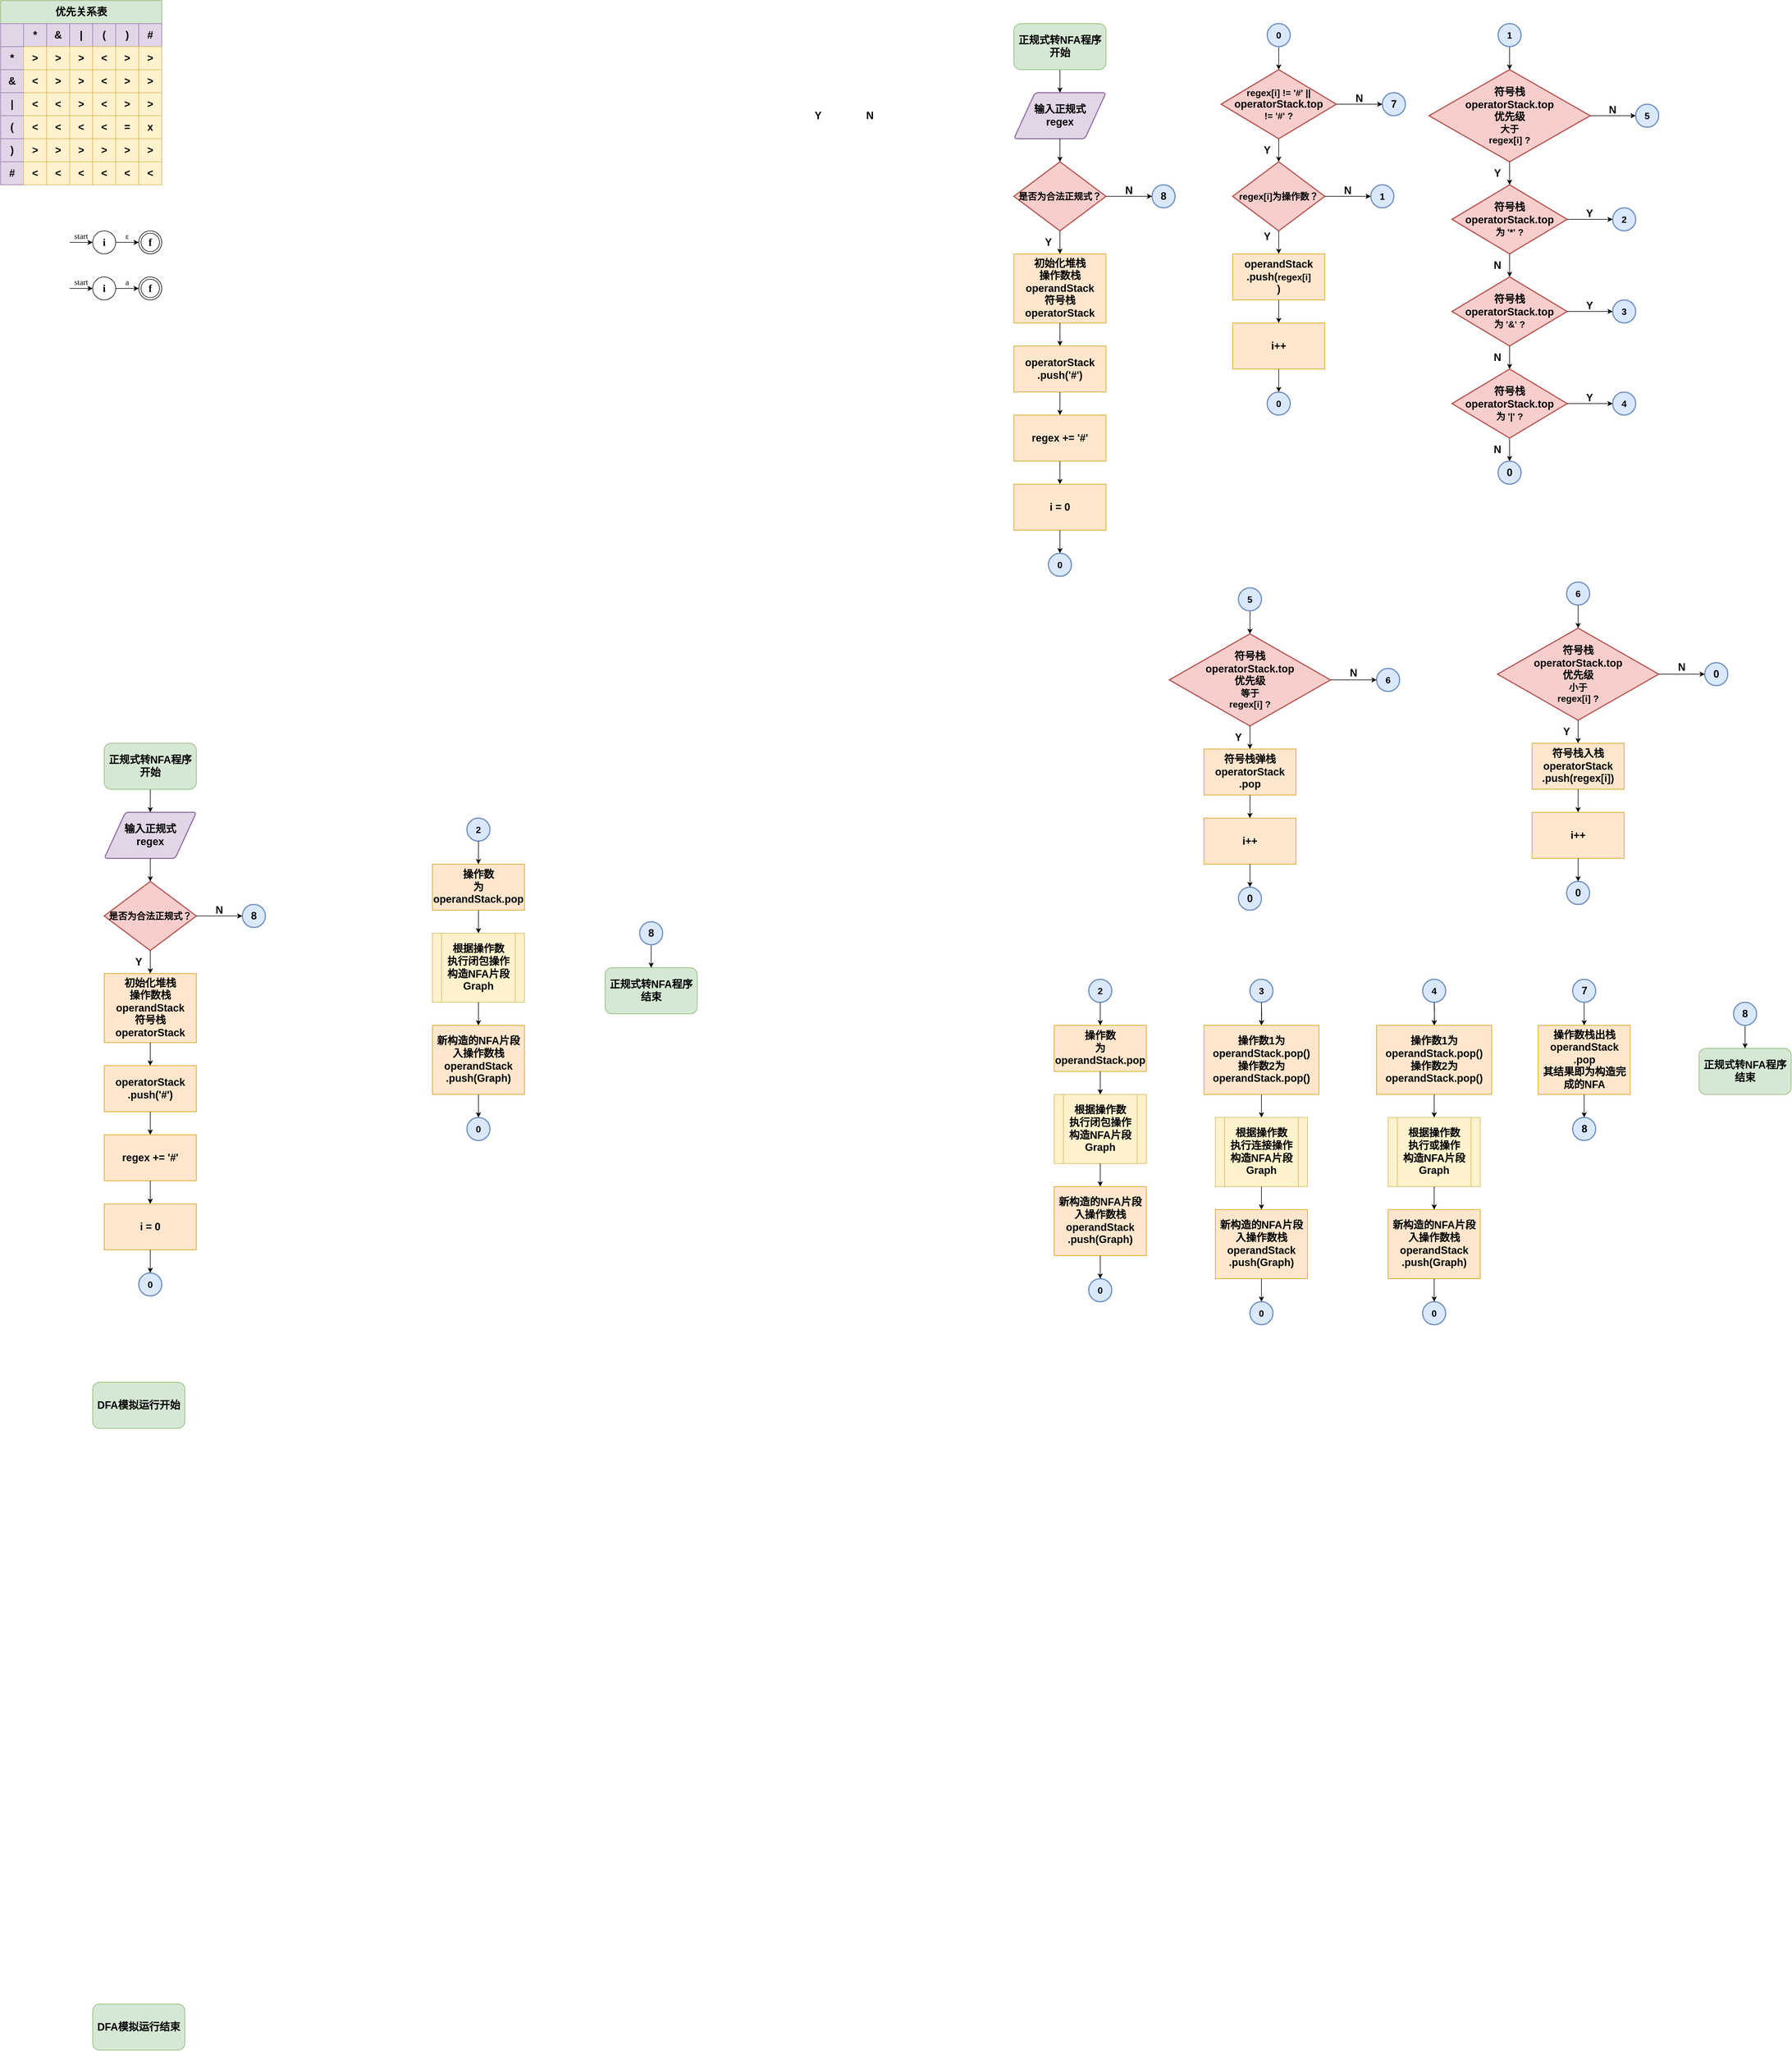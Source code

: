 <mxfile version="14.7.3" type="github">
  <diagram id="JaHIngfFHP9z-0MzOSH1" name="Page-1">
    <mxGraphModel dx="427" dy="509" grid="1" gridSize="10" guides="1" tooltips="1" connect="1" arrows="1" fold="1" page="1" pageScale="1" pageWidth="1654" pageHeight="2336" math="0" shadow="0">
      <root>
        <mxCell id="0" />
        <mxCell id="1" parent="0" />
        <mxCell id="HIaw6c_OQr-V_QlcpzKh-109" value="" style="group" parent="1" vertex="1" connectable="0">
          <mxGeometry width="280" height="320" as="geometry" />
        </mxCell>
        <mxCell id="HIaw6c_OQr-V_QlcpzKh-106" value="&lt;font style=&quot;font-size: 18px&quot;&gt;&lt;b&gt;优先关系表&lt;/b&gt;&lt;/font&gt;" style="rounded=0;whiteSpace=wrap;html=1;fillColor=#d5e8d4;strokeColor=#82b366;" parent="HIaw6c_OQr-V_QlcpzKh-109" vertex="1">
          <mxGeometry width="280" height="40" as="geometry" />
        </mxCell>
        <mxCell id="HIaw6c_OQr-V_QlcpzKh-15" value="" style="rounded=0;whiteSpace=wrap;html=1;fillColor=#e1d5e7;strokeColor=#9673a6;" parent="HIaw6c_OQr-V_QlcpzKh-109" vertex="1">
          <mxGeometry y="40" width="40" height="40" as="geometry" />
        </mxCell>
        <mxCell id="HIaw6c_OQr-V_QlcpzKh-16" value="&lt;font style=&quot;font-size: 18px&quot;&gt;&lt;b&gt;*&lt;/b&gt;&lt;/font&gt;" style="rounded=0;whiteSpace=wrap;html=1;fillColor=#e1d5e7;strokeColor=#9673a6;" parent="HIaw6c_OQr-V_QlcpzKh-109" vertex="1">
          <mxGeometry y="80" width="40" height="40" as="geometry" />
        </mxCell>
        <mxCell id="HIaw6c_OQr-V_QlcpzKh-17" value="&lt;font style=&quot;font-size: 18px&quot;&gt;&lt;b&gt;*&lt;/b&gt;&lt;/font&gt;" style="rounded=0;whiteSpace=wrap;html=1;fillColor=#e1d5e7;strokeColor=#9673a6;" parent="HIaw6c_OQr-V_QlcpzKh-109" vertex="1">
          <mxGeometry x="40" y="40" width="40" height="40" as="geometry" />
        </mxCell>
        <mxCell id="HIaw6c_OQr-V_QlcpzKh-18" value="&lt;font style=&quot;font-size: 18px&quot;&gt;&lt;b&gt;&amp;gt;&lt;/b&gt;&lt;/font&gt;" style="rounded=0;whiteSpace=wrap;html=1;fillColor=#fff2cc;strokeColor=#d6b656;" parent="HIaw6c_OQr-V_QlcpzKh-109" vertex="1">
          <mxGeometry x="40" y="80" width="40" height="40" as="geometry" />
        </mxCell>
        <mxCell id="HIaw6c_OQr-V_QlcpzKh-19" value="&lt;font style=&quot;font-size: 18px&quot;&gt;&lt;b&gt;&amp;amp;&lt;/b&gt;&lt;/font&gt;" style="rounded=0;whiteSpace=wrap;html=1;fillColor=#e1d5e7;strokeColor=#9673a6;" parent="HIaw6c_OQr-V_QlcpzKh-109" vertex="1">
          <mxGeometry x="80" y="40" width="40" height="40" as="geometry" />
        </mxCell>
        <mxCell id="HIaw6c_OQr-V_QlcpzKh-20" value="&lt;b style=&quot;font-size: 18px&quot;&gt;&amp;gt;&lt;/b&gt;" style="rounded=0;whiteSpace=wrap;html=1;fillColor=#fff2cc;strokeColor=#d6b656;" parent="HIaw6c_OQr-V_QlcpzKh-109" vertex="1">
          <mxGeometry x="80" y="80" width="40" height="40" as="geometry" />
        </mxCell>
        <mxCell id="HIaw6c_OQr-V_QlcpzKh-21" value="&lt;font style=&quot;font-size: 18px&quot;&gt;&lt;b&gt;|&lt;/b&gt;&lt;/font&gt;" style="rounded=0;whiteSpace=wrap;html=1;fillColor=#e1d5e7;strokeColor=#9673a6;" parent="HIaw6c_OQr-V_QlcpzKh-109" vertex="1">
          <mxGeometry x="120" y="40" width="40" height="40" as="geometry" />
        </mxCell>
        <mxCell id="HIaw6c_OQr-V_QlcpzKh-22" value="&lt;b style=&quot;font-size: 18px&quot;&gt;&amp;gt;&lt;/b&gt;" style="rounded=0;whiteSpace=wrap;html=1;fillColor=#fff2cc;strokeColor=#d6b656;" parent="HIaw6c_OQr-V_QlcpzKh-109" vertex="1">
          <mxGeometry x="120" y="80" width="40" height="40" as="geometry" />
        </mxCell>
        <mxCell id="HIaw6c_OQr-V_QlcpzKh-23" value="&lt;b style=&quot;font-size: 18px&quot;&gt;&amp;amp;&lt;/b&gt;" style="rounded=0;whiteSpace=wrap;html=1;fillColor=#e1d5e7;strokeColor=#9673a6;" parent="HIaw6c_OQr-V_QlcpzKh-109" vertex="1">
          <mxGeometry y="120" width="40" height="40" as="geometry" />
        </mxCell>
        <mxCell id="HIaw6c_OQr-V_QlcpzKh-24" value="&lt;b style=&quot;font-size: 18px&quot;&gt;|&lt;/b&gt;" style="rounded=0;whiteSpace=wrap;html=1;fillColor=#e1d5e7;strokeColor=#9673a6;" parent="HIaw6c_OQr-V_QlcpzKh-109" vertex="1">
          <mxGeometry y="160" width="40" height="40" as="geometry" />
        </mxCell>
        <mxCell id="HIaw6c_OQr-V_QlcpzKh-25" value="&lt;b style=&quot;font-size: 18px&quot;&gt;&amp;lt;&lt;/b&gt;" style="rounded=0;whiteSpace=wrap;html=1;fillColor=#fff2cc;strokeColor=#d6b656;" parent="HIaw6c_OQr-V_QlcpzKh-109" vertex="1">
          <mxGeometry x="40" y="120" width="40" height="40" as="geometry" />
        </mxCell>
        <mxCell id="HIaw6c_OQr-V_QlcpzKh-26" value="&lt;b style=&quot;font-size: 18px&quot;&gt;&amp;lt;&lt;/b&gt;" style="rounded=0;whiteSpace=wrap;html=1;fillColor=#fff2cc;strokeColor=#d6b656;" parent="HIaw6c_OQr-V_QlcpzKh-109" vertex="1">
          <mxGeometry x="40" y="160" width="40" height="40" as="geometry" />
        </mxCell>
        <mxCell id="HIaw6c_OQr-V_QlcpzKh-27" value="&lt;b style=&quot;font-size: 18px&quot;&gt;&amp;gt;&lt;/b&gt;" style="rounded=0;whiteSpace=wrap;html=1;fillColor=#fff2cc;strokeColor=#d6b656;" parent="HIaw6c_OQr-V_QlcpzKh-109" vertex="1">
          <mxGeometry x="80" y="120" width="40" height="40" as="geometry" />
        </mxCell>
        <mxCell id="HIaw6c_OQr-V_QlcpzKh-28" value="&lt;b style=&quot;font-size: 18px&quot;&gt;&amp;lt;&lt;/b&gt;" style="rounded=0;whiteSpace=wrap;html=1;fillColor=#fff2cc;strokeColor=#d6b656;" parent="HIaw6c_OQr-V_QlcpzKh-109" vertex="1">
          <mxGeometry x="80" y="160" width="40" height="40" as="geometry" />
        </mxCell>
        <mxCell id="HIaw6c_OQr-V_QlcpzKh-29" value="&lt;b style=&quot;font-size: 18px&quot;&gt;&amp;gt;&lt;/b&gt;" style="rounded=0;whiteSpace=wrap;html=1;fillColor=#fff2cc;strokeColor=#d6b656;" parent="HIaw6c_OQr-V_QlcpzKh-109" vertex="1">
          <mxGeometry x="120" y="120" width="40" height="40" as="geometry" />
        </mxCell>
        <mxCell id="HIaw6c_OQr-V_QlcpzKh-30" value="&lt;b style=&quot;font-size: 18px&quot;&gt;&amp;gt;&lt;/b&gt;" style="rounded=0;whiteSpace=wrap;html=1;fillColor=#fff2cc;strokeColor=#d6b656;" parent="HIaw6c_OQr-V_QlcpzKh-109" vertex="1">
          <mxGeometry x="120" y="160" width="40" height="40" as="geometry" />
        </mxCell>
        <mxCell id="HIaw6c_OQr-V_QlcpzKh-31" value="&lt;font style=&quot;font-size: 18px&quot;&gt;&lt;b&gt;(&lt;/b&gt;&lt;/font&gt;" style="rounded=0;whiteSpace=wrap;html=1;fillColor=#e1d5e7;strokeColor=#9673a6;" parent="HIaw6c_OQr-V_QlcpzKh-109" vertex="1">
          <mxGeometry x="160" y="40" width="40" height="40" as="geometry" />
        </mxCell>
        <mxCell id="HIaw6c_OQr-V_QlcpzKh-32" value="&lt;b style=&quot;font-size: 18px&quot;&gt;&amp;lt;&lt;/b&gt;" style="rounded=0;whiteSpace=wrap;html=1;fillColor=#fff2cc;strokeColor=#d6b656;" parent="HIaw6c_OQr-V_QlcpzKh-109" vertex="1">
          <mxGeometry x="160" y="80" width="40" height="40" as="geometry" />
        </mxCell>
        <mxCell id="HIaw6c_OQr-V_QlcpzKh-33" value="&lt;font style=&quot;font-size: 18px&quot;&gt;&lt;b&gt;)&lt;/b&gt;&lt;/font&gt;" style="rounded=0;whiteSpace=wrap;html=1;fillColor=#e1d5e7;strokeColor=#9673a6;" parent="HIaw6c_OQr-V_QlcpzKh-109" vertex="1">
          <mxGeometry x="200" y="40" width="40" height="40" as="geometry" />
        </mxCell>
        <mxCell id="HIaw6c_OQr-V_QlcpzKh-34" value="&lt;b style=&quot;font-size: 18px&quot;&gt;&amp;gt;&lt;/b&gt;" style="rounded=0;whiteSpace=wrap;html=1;fillColor=#fff2cc;strokeColor=#d6b656;" parent="HIaw6c_OQr-V_QlcpzKh-109" vertex="1">
          <mxGeometry x="200" y="80" width="40" height="40" as="geometry" />
        </mxCell>
        <mxCell id="HIaw6c_OQr-V_QlcpzKh-35" value="&lt;font style=&quot;font-size: 18px&quot;&gt;&lt;b&gt;#&lt;/b&gt;&lt;/font&gt;" style="rounded=0;whiteSpace=wrap;html=1;fillColor=#e1d5e7;strokeColor=#9673a6;" parent="HIaw6c_OQr-V_QlcpzKh-109" vertex="1">
          <mxGeometry x="240" y="40" width="40" height="40" as="geometry" />
        </mxCell>
        <mxCell id="HIaw6c_OQr-V_QlcpzKh-36" value="&lt;b style=&quot;font-size: 18px&quot;&gt;&amp;gt;&lt;/b&gt;" style="rounded=0;whiteSpace=wrap;html=1;fillColor=#fff2cc;strokeColor=#d6b656;" parent="HIaw6c_OQr-V_QlcpzKh-109" vertex="1">
          <mxGeometry x="240" y="80" width="40" height="40" as="geometry" />
        </mxCell>
        <mxCell id="HIaw6c_OQr-V_QlcpzKh-39" value="&lt;b style=&quot;font-size: 18px&quot;&gt;&amp;lt;&lt;/b&gt;" style="rounded=0;whiteSpace=wrap;html=1;fillColor=#fff2cc;strokeColor=#d6b656;" parent="HIaw6c_OQr-V_QlcpzKh-109" vertex="1">
          <mxGeometry x="160" y="120" width="40" height="40" as="geometry" />
        </mxCell>
        <mxCell id="HIaw6c_OQr-V_QlcpzKh-40" value="&lt;b style=&quot;font-size: 18px&quot;&gt;&amp;lt;&lt;/b&gt;" style="rounded=0;whiteSpace=wrap;html=1;fillColor=#fff2cc;strokeColor=#d6b656;" parent="HIaw6c_OQr-V_QlcpzKh-109" vertex="1">
          <mxGeometry x="160" y="160" width="40" height="40" as="geometry" />
        </mxCell>
        <mxCell id="HIaw6c_OQr-V_QlcpzKh-41" value="&lt;b style=&quot;font-size: 18px&quot;&gt;&amp;gt;&lt;/b&gt;" style="rounded=0;whiteSpace=wrap;html=1;fillColor=#fff2cc;strokeColor=#d6b656;" parent="HIaw6c_OQr-V_QlcpzKh-109" vertex="1">
          <mxGeometry x="200" y="120" width="40" height="40" as="geometry" />
        </mxCell>
        <mxCell id="HIaw6c_OQr-V_QlcpzKh-42" value="&lt;b style=&quot;font-size: 18px&quot;&gt;&amp;gt;&lt;/b&gt;" style="rounded=0;whiteSpace=wrap;html=1;fillColor=#fff2cc;strokeColor=#d6b656;" parent="HIaw6c_OQr-V_QlcpzKh-109" vertex="1">
          <mxGeometry x="200" y="160" width="40" height="40" as="geometry" />
        </mxCell>
        <mxCell id="HIaw6c_OQr-V_QlcpzKh-43" value="&lt;b style=&quot;font-size: 18px&quot;&gt;&amp;gt;&lt;/b&gt;" style="rounded=0;whiteSpace=wrap;html=1;fillColor=#fff2cc;strokeColor=#d6b656;" parent="HIaw6c_OQr-V_QlcpzKh-109" vertex="1">
          <mxGeometry x="240" y="120" width="40" height="40" as="geometry" />
        </mxCell>
        <mxCell id="HIaw6c_OQr-V_QlcpzKh-44" value="&lt;b style=&quot;font-size: 18px&quot;&gt;&amp;gt;&lt;/b&gt;" style="rounded=0;whiteSpace=wrap;html=1;fillColor=#fff2cc;strokeColor=#d6b656;" parent="HIaw6c_OQr-V_QlcpzKh-109" vertex="1">
          <mxGeometry x="240" y="160" width="40" height="40" as="geometry" />
        </mxCell>
        <mxCell id="HIaw6c_OQr-V_QlcpzKh-47" value="&lt;b style=&quot;font-size: 18px&quot;&gt;(&lt;/b&gt;" style="rounded=0;whiteSpace=wrap;html=1;fillColor=#e1d5e7;strokeColor=#9673a6;" parent="HIaw6c_OQr-V_QlcpzKh-109" vertex="1">
          <mxGeometry y="200" width="40" height="40" as="geometry" />
        </mxCell>
        <mxCell id="HIaw6c_OQr-V_QlcpzKh-48" value="&lt;b style=&quot;font-size: 18px&quot;&gt;)&lt;/b&gt;" style="rounded=0;whiteSpace=wrap;html=1;fillColor=#e1d5e7;strokeColor=#9673a6;" parent="HIaw6c_OQr-V_QlcpzKh-109" vertex="1">
          <mxGeometry y="240" width="40" height="40" as="geometry" />
        </mxCell>
        <mxCell id="HIaw6c_OQr-V_QlcpzKh-49" value="&lt;b style=&quot;font-size: 18px&quot;&gt;&amp;lt;&lt;/b&gt;" style="rounded=0;whiteSpace=wrap;html=1;fillColor=#fff2cc;strokeColor=#d6b656;" parent="HIaw6c_OQr-V_QlcpzKh-109" vertex="1">
          <mxGeometry x="40" y="200" width="40" height="40" as="geometry" />
        </mxCell>
        <mxCell id="HIaw6c_OQr-V_QlcpzKh-50" value="&lt;b style=&quot;font-size: 18px&quot;&gt;&amp;gt;&lt;/b&gt;" style="rounded=0;whiteSpace=wrap;html=1;fillColor=#fff2cc;strokeColor=#d6b656;" parent="HIaw6c_OQr-V_QlcpzKh-109" vertex="1">
          <mxGeometry x="40" y="240" width="40" height="40" as="geometry" />
        </mxCell>
        <mxCell id="HIaw6c_OQr-V_QlcpzKh-51" value="&lt;b style=&quot;font-size: 18px&quot;&gt;&amp;lt;&lt;/b&gt;" style="rounded=0;whiteSpace=wrap;html=1;fillColor=#fff2cc;strokeColor=#d6b656;" parent="HIaw6c_OQr-V_QlcpzKh-109" vertex="1">
          <mxGeometry x="80" y="200" width="40" height="40" as="geometry" />
        </mxCell>
        <mxCell id="HIaw6c_OQr-V_QlcpzKh-52" value="&lt;b style=&quot;font-size: 18px&quot;&gt;&amp;gt;&lt;/b&gt;" style="rounded=0;whiteSpace=wrap;html=1;fillColor=#fff2cc;strokeColor=#d6b656;" parent="HIaw6c_OQr-V_QlcpzKh-109" vertex="1">
          <mxGeometry x="80" y="240" width="40" height="40" as="geometry" />
        </mxCell>
        <mxCell id="HIaw6c_OQr-V_QlcpzKh-53" value="&lt;b style=&quot;font-size: 18px&quot;&gt;&amp;lt;&lt;/b&gt;" style="rounded=0;whiteSpace=wrap;html=1;fillColor=#fff2cc;strokeColor=#d6b656;" parent="HIaw6c_OQr-V_QlcpzKh-109" vertex="1">
          <mxGeometry x="120" y="200" width="40" height="40" as="geometry" />
        </mxCell>
        <mxCell id="HIaw6c_OQr-V_QlcpzKh-54" value="&lt;b style=&quot;font-size: 18px&quot;&gt;&amp;gt;&lt;/b&gt;" style="rounded=0;whiteSpace=wrap;html=1;fillColor=#fff2cc;strokeColor=#d6b656;" parent="HIaw6c_OQr-V_QlcpzKh-109" vertex="1">
          <mxGeometry x="120" y="240" width="40" height="40" as="geometry" />
        </mxCell>
        <mxCell id="HIaw6c_OQr-V_QlcpzKh-55" value="&lt;b style=&quot;font-size: 18px&quot;&gt;#&lt;/b&gt;" style="rounded=0;whiteSpace=wrap;html=1;fillColor=#e1d5e7;strokeColor=#9673a6;" parent="HIaw6c_OQr-V_QlcpzKh-109" vertex="1">
          <mxGeometry y="280" width="40" height="40" as="geometry" />
        </mxCell>
        <mxCell id="HIaw6c_OQr-V_QlcpzKh-57" value="&lt;span style=&quot;font-size: 18px&quot;&gt;&lt;b&gt;&amp;lt;&lt;/b&gt;&lt;/span&gt;" style="rounded=0;whiteSpace=wrap;html=1;fillColor=#fff2cc;strokeColor=#d6b656;" parent="HIaw6c_OQr-V_QlcpzKh-109" vertex="1">
          <mxGeometry x="40" y="280" width="40" height="40" as="geometry" />
        </mxCell>
        <mxCell id="HIaw6c_OQr-V_QlcpzKh-59" value="&lt;b style=&quot;font-size: 18px&quot;&gt;&amp;lt;&lt;/b&gt;" style="rounded=0;whiteSpace=wrap;html=1;fillColor=#fff2cc;strokeColor=#d6b656;" parent="HIaw6c_OQr-V_QlcpzKh-109" vertex="1">
          <mxGeometry x="80" y="280" width="40" height="40" as="geometry" />
        </mxCell>
        <mxCell id="HIaw6c_OQr-V_QlcpzKh-61" value="&lt;b style=&quot;font-size: 18px&quot;&gt;&amp;lt;&lt;/b&gt;" style="rounded=0;whiteSpace=wrap;html=1;fillColor=#fff2cc;strokeColor=#d6b656;" parent="HIaw6c_OQr-V_QlcpzKh-109" vertex="1">
          <mxGeometry x="120" y="280" width="40" height="40" as="geometry" />
        </mxCell>
        <mxCell id="HIaw6c_OQr-V_QlcpzKh-63" value="&lt;b style=&quot;font-size: 18px&quot;&gt;&amp;lt;&lt;/b&gt;" style="rounded=0;whiteSpace=wrap;html=1;fillColor=#fff2cc;strokeColor=#d6b656;" parent="HIaw6c_OQr-V_QlcpzKh-109" vertex="1">
          <mxGeometry x="160" y="200" width="40" height="40" as="geometry" />
        </mxCell>
        <mxCell id="HIaw6c_OQr-V_QlcpzKh-64" value="&lt;b style=&quot;font-size: 18px&quot;&gt;&amp;gt;&lt;/b&gt;" style="rounded=0;whiteSpace=wrap;html=1;fillColor=#fff2cc;strokeColor=#d6b656;" parent="HIaw6c_OQr-V_QlcpzKh-109" vertex="1">
          <mxGeometry x="160" y="240" width="40" height="40" as="geometry" />
        </mxCell>
        <mxCell id="HIaw6c_OQr-V_QlcpzKh-65" value="&lt;span style=&quot;font-size: 18px&quot;&gt;&lt;b&gt;=&lt;/b&gt;&lt;/span&gt;" style="rounded=0;whiteSpace=wrap;html=1;fillColor=#fff2cc;strokeColor=#d6b656;" parent="HIaw6c_OQr-V_QlcpzKh-109" vertex="1">
          <mxGeometry x="200" y="200" width="40" height="40" as="geometry" />
        </mxCell>
        <mxCell id="HIaw6c_OQr-V_QlcpzKh-66" value="&lt;b style=&quot;font-size: 18px&quot;&gt;&amp;gt;&lt;/b&gt;" style="rounded=0;whiteSpace=wrap;html=1;fillColor=#fff2cc;strokeColor=#d6b656;" parent="HIaw6c_OQr-V_QlcpzKh-109" vertex="1">
          <mxGeometry x="200" y="240" width="40" height="40" as="geometry" />
        </mxCell>
        <mxCell id="HIaw6c_OQr-V_QlcpzKh-67" value="&lt;span style=&quot;font-size: 18px&quot;&gt;&lt;b&gt;x&lt;/b&gt;&lt;/span&gt;" style="rounded=0;whiteSpace=wrap;html=1;fillColor=#fff2cc;strokeColor=#d6b656;" parent="HIaw6c_OQr-V_QlcpzKh-109" vertex="1">
          <mxGeometry x="240" y="200" width="40" height="40" as="geometry" />
        </mxCell>
        <mxCell id="HIaw6c_OQr-V_QlcpzKh-68" value="&lt;b style=&quot;font-size: 18px&quot;&gt;&amp;gt;&lt;/b&gt;" style="rounded=0;whiteSpace=wrap;html=1;fillColor=#fff2cc;strokeColor=#d6b656;" parent="HIaw6c_OQr-V_QlcpzKh-109" vertex="1">
          <mxGeometry x="240" y="240" width="40" height="40" as="geometry" />
        </mxCell>
        <mxCell id="HIaw6c_OQr-V_QlcpzKh-71" value="&lt;b style=&quot;font-size: 18px&quot;&gt;&amp;lt;&lt;/b&gt;" style="rounded=0;whiteSpace=wrap;html=1;fillColor=#fff2cc;strokeColor=#d6b656;" parent="HIaw6c_OQr-V_QlcpzKh-109" vertex="1">
          <mxGeometry x="160" y="280" width="40" height="40" as="geometry" />
        </mxCell>
        <mxCell id="HIaw6c_OQr-V_QlcpzKh-73" value="&lt;b style=&quot;font-size: 18px&quot;&gt;&amp;lt;&lt;/b&gt;" style="rounded=0;whiteSpace=wrap;html=1;fillColor=#fff2cc;strokeColor=#d6b656;" parent="HIaw6c_OQr-V_QlcpzKh-109" vertex="1">
          <mxGeometry x="200" y="280" width="40" height="40" as="geometry" />
        </mxCell>
        <mxCell id="HIaw6c_OQr-V_QlcpzKh-75" value="&lt;b style=&quot;font-size: 18px&quot;&gt;&amp;lt;&lt;/b&gt;" style="rounded=0;whiteSpace=wrap;html=1;fillColor=#fff2cc;strokeColor=#d6b656;" parent="HIaw6c_OQr-V_QlcpzKh-109" vertex="1">
          <mxGeometry x="240" y="280" width="40" height="40" as="geometry" />
        </mxCell>
        <mxCell id="HIaw6c_OQr-V_QlcpzKh-245" value="" style="group" parent="1" vertex="1" connectable="0">
          <mxGeometry x="1830" y="1700" width="160" height="560" as="geometry" />
        </mxCell>
        <mxCell id="HIaw6c_OQr-V_QlcpzKh-143" value="&lt;font size=&quot;3&quot;&gt;&lt;b&gt;2&lt;/b&gt;&lt;/font&gt;" style="strokeWidth=2;html=1;shape=mxgraph.flowchart.start_2;whiteSpace=wrap;fillColor=#dae8fc;strokeColor=#6c8ebf;" parent="HIaw6c_OQr-V_QlcpzKh-245" vertex="1">
          <mxGeometry x="60" width="40" height="40" as="geometry" />
        </mxCell>
        <mxCell id="HIaw6c_OQr-V_QlcpzKh-146" value="&lt;span style=&quot;font-size: 18px&quot;&gt;&lt;b&gt;操作数&lt;br&gt;为&lt;br&gt;&lt;/b&gt;&lt;/span&gt;&lt;b style=&quot;font-size: 18px&quot;&gt;operandStack.pop&lt;/b&gt;&lt;span style=&quot;font-size: 18px&quot;&gt;&lt;b&gt;&lt;br&gt;&lt;/b&gt;&lt;/span&gt;" style="rounded=0;whiteSpace=wrap;html=1;fillColor=#ffe6cc;strokeColor=#d79b00;" parent="HIaw6c_OQr-V_QlcpzKh-245" vertex="1">
          <mxGeometry y="80" width="160" height="80" as="geometry" />
        </mxCell>
        <mxCell id="HIaw6c_OQr-V_QlcpzKh-173" style="edgeStyle=orthogonalEdgeStyle;rounded=0;orthogonalLoop=1;jettySize=auto;html=1;exitX=0.5;exitY=1;exitDx=0;exitDy=0;exitPerimeter=0;entryX=0.5;entryY=0;entryDx=0;entryDy=0;" parent="HIaw6c_OQr-V_QlcpzKh-245" source="HIaw6c_OQr-V_QlcpzKh-143" target="HIaw6c_OQr-V_QlcpzKh-146" edge="1">
          <mxGeometry relative="1" as="geometry" />
        </mxCell>
        <mxCell id="HIaw6c_OQr-V_QlcpzKh-148" value="&lt;font style=&quot;font-size: 18px&quot;&gt;&lt;b&gt;根据操作数&lt;br&gt;执行闭包操作&lt;br&gt;构造NFA片段&lt;br&gt;Graph&lt;br&gt;&lt;/b&gt;&lt;/font&gt;" style="shape=process;whiteSpace=wrap;html=1;backgroundOutline=1;fillColor=#fff2cc;strokeColor=#d6b656;" parent="HIaw6c_OQr-V_QlcpzKh-245" vertex="1">
          <mxGeometry y="200" width="160" height="120" as="geometry" />
        </mxCell>
        <mxCell id="HIaw6c_OQr-V_QlcpzKh-212" style="edgeStyle=orthogonalEdgeStyle;rounded=0;orthogonalLoop=1;jettySize=auto;html=1;exitX=0.5;exitY=1;exitDx=0;exitDy=0;entryX=0.5;entryY=0;entryDx=0;entryDy=0;" parent="HIaw6c_OQr-V_QlcpzKh-245" source="HIaw6c_OQr-V_QlcpzKh-146" target="HIaw6c_OQr-V_QlcpzKh-148" edge="1">
          <mxGeometry relative="1" as="geometry" />
        </mxCell>
        <mxCell id="HIaw6c_OQr-V_QlcpzKh-149" value="&lt;span style=&quot;font-size: 18px&quot;&gt;&lt;b&gt;新构造的NFA片段入操作数栈&lt;br&gt;&lt;/b&gt;&lt;/span&gt;&lt;b style=&quot;font-size: 18px&quot;&gt;operandStack&lt;br&gt;&lt;/b&gt;&lt;span style=&quot;font-size: 18px&quot;&gt;&lt;b&gt;.push(Graph)&lt;br&gt;&lt;/b&gt;&lt;/span&gt;" style="rounded=0;whiteSpace=wrap;html=1;fillColor=#ffe6cc;strokeColor=#d79b00;" parent="HIaw6c_OQr-V_QlcpzKh-245" vertex="1">
          <mxGeometry y="360" width="160" height="120" as="geometry" />
        </mxCell>
        <mxCell id="HIaw6c_OQr-V_QlcpzKh-213" style="edgeStyle=orthogonalEdgeStyle;rounded=0;orthogonalLoop=1;jettySize=auto;html=1;exitX=0.5;exitY=1;exitDx=0;exitDy=0;entryX=0.5;entryY=0;entryDx=0;entryDy=0;" parent="HIaw6c_OQr-V_QlcpzKh-245" source="HIaw6c_OQr-V_QlcpzKh-148" target="HIaw6c_OQr-V_QlcpzKh-149" edge="1">
          <mxGeometry relative="1" as="geometry" />
        </mxCell>
        <mxCell id="HIaw6c_OQr-V_QlcpzKh-176" value="&lt;font size=&quot;3&quot;&gt;&lt;b&gt;0&lt;/b&gt;&lt;/font&gt;" style="strokeWidth=2;html=1;shape=mxgraph.flowchart.start_2;whiteSpace=wrap;fillColor=#dae8fc;strokeColor=#6c8ebf;" parent="HIaw6c_OQr-V_QlcpzKh-245" vertex="1">
          <mxGeometry x="60" y="520" width="40" height="40" as="geometry" />
        </mxCell>
        <mxCell id="HIaw6c_OQr-V_QlcpzKh-177" style="edgeStyle=orthogonalEdgeStyle;rounded=0;orthogonalLoop=1;jettySize=auto;html=1;exitX=0.5;exitY=1;exitDx=0;exitDy=0;entryX=0.5;entryY=0;entryDx=0;entryDy=0;entryPerimeter=0;" parent="HIaw6c_OQr-V_QlcpzKh-245" source="HIaw6c_OQr-V_QlcpzKh-149" target="HIaw6c_OQr-V_QlcpzKh-176" edge="1">
          <mxGeometry relative="1" as="geometry" />
        </mxCell>
        <mxCell id="HIaw6c_OQr-V_QlcpzKh-246" value="" style="group;" parent="1" vertex="1" connectable="0">
          <mxGeometry x="2090" y="1700" width="200" height="600" as="geometry" />
        </mxCell>
        <mxCell id="HIaw6c_OQr-V_QlcpzKh-144" value="&lt;font size=&quot;3&quot;&gt;&lt;b&gt;3&lt;/b&gt;&lt;/font&gt;" style="strokeWidth=2;html=1;shape=mxgraph.flowchart.start_2;whiteSpace=wrap;fillColor=#dae8fc;strokeColor=#6c8ebf;" parent="HIaw6c_OQr-V_QlcpzKh-246" vertex="1">
          <mxGeometry x="80" width="40" height="40" as="geometry" />
        </mxCell>
        <mxCell id="HIaw6c_OQr-V_QlcpzKh-216" style="edgeStyle=orthogonalEdgeStyle;rounded=0;orthogonalLoop=1;jettySize=auto;html=1;exitX=0.5;exitY=1;exitDx=0;exitDy=0;exitPerimeter=0;entryX=0.5;entryY=0;entryDx=0;entryDy=0;" parent="HIaw6c_OQr-V_QlcpzKh-246" target="HIaw6c_OQr-V_QlcpzKh-219" edge="1">
          <mxGeometry relative="1" as="geometry">
            <mxPoint x="100" y="40" as="sourcePoint" />
          </mxGeometry>
        </mxCell>
        <mxCell id="HIaw6c_OQr-V_QlcpzKh-219" value="&lt;span style=&quot;font-size: 18px&quot;&gt;&lt;b&gt;操作数1为&lt;br&gt;&lt;/b&gt;&lt;/span&gt;&lt;b style=&quot;font-size: 18px&quot;&gt;operandStack.pop()&lt;br&gt;&lt;/b&gt;&lt;span style=&quot;font-size: 18px&quot;&gt;&lt;b&gt;操作数2为&lt;br&gt;&lt;/b&gt;&lt;/span&gt;&lt;b style=&quot;font-size: 18px&quot;&gt;operandStack.pop()&lt;/b&gt;&lt;span style=&quot;font-size: 18px&quot;&gt;&lt;b&gt;&lt;br&gt;&lt;/b&gt;&lt;/span&gt;" style="rounded=0;whiteSpace=wrap;html=1;fillColor=#ffe6cc;strokeColor=#d79b00;" parent="HIaw6c_OQr-V_QlcpzKh-246" vertex="1">
          <mxGeometry y="80" width="200" height="120" as="geometry" />
        </mxCell>
        <mxCell id="HIaw6c_OQr-V_QlcpzKh-225" value="" style="edgeStyle=orthogonalEdgeStyle;rounded=0;orthogonalLoop=1;jettySize=auto;html=1;" parent="HIaw6c_OQr-V_QlcpzKh-246" source="HIaw6c_OQr-V_QlcpzKh-144" target="HIaw6c_OQr-V_QlcpzKh-219" edge="1">
          <mxGeometry relative="1" as="geometry" />
        </mxCell>
        <mxCell id="HIaw6c_OQr-V_QlcpzKh-221" value="&lt;font style=&quot;font-size: 18px&quot;&gt;&lt;b&gt;根据操作数&lt;br&gt;执行连接操作&lt;br&gt;构造NFA片段&lt;br&gt;Graph&lt;br&gt;&lt;/b&gt;&lt;/font&gt;" style="shape=process;whiteSpace=wrap;html=1;backgroundOutline=1;fillColor=#fff2cc;strokeColor=#d6b656;" parent="HIaw6c_OQr-V_QlcpzKh-246" vertex="1">
          <mxGeometry x="20" y="240" width="160" height="120" as="geometry" />
        </mxCell>
        <mxCell id="HIaw6c_OQr-V_QlcpzKh-227" style="edgeStyle=orthogonalEdgeStyle;rounded=0;orthogonalLoop=1;jettySize=auto;html=1;exitX=0.5;exitY=1;exitDx=0;exitDy=0;entryX=0.5;entryY=0;entryDx=0;entryDy=0;" parent="HIaw6c_OQr-V_QlcpzKh-246" source="HIaw6c_OQr-V_QlcpzKh-219" target="HIaw6c_OQr-V_QlcpzKh-221" edge="1">
          <mxGeometry relative="1" as="geometry" />
        </mxCell>
        <mxCell id="HIaw6c_OQr-V_QlcpzKh-223" value="&lt;span style=&quot;font-size: 18px&quot;&gt;&lt;b&gt;新构造的NFA片段入操作数栈&lt;br&gt;&lt;/b&gt;&lt;/span&gt;&lt;b style=&quot;font-size: 18px&quot;&gt;operandStack&lt;br&gt;&lt;/b&gt;&lt;span style=&quot;font-size: 18px&quot;&gt;&lt;b&gt;.push(Graph)&lt;br&gt;&lt;/b&gt;&lt;/span&gt;" style="rounded=0;whiteSpace=wrap;html=1;fillColor=#ffe6cc;strokeColor=#d79b00;" parent="HIaw6c_OQr-V_QlcpzKh-246" vertex="1">
          <mxGeometry x="20" y="400" width="160" height="120" as="geometry" />
        </mxCell>
        <mxCell id="HIaw6c_OQr-V_QlcpzKh-220" style="edgeStyle=orthogonalEdgeStyle;rounded=0;orthogonalLoop=1;jettySize=auto;html=1;exitX=0.5;exitY=1;exitDx=0;exitDy=0;entryX=0.5;entryY=0;entryDx=0;entryDy=0;" parent="HIaw6c_OQr-V_QlcpzKh-246" source="HIaw6c_OQr-V_QlcpzKh-221" target="HIaw6c_OQr-V_QlcpzKh-223" edge="1">
          <mxGeometry relative="1" as="geometry" />
        </mxCell>
        <mxCell id="HIaw6c_OQr-V_QlcpzKh-224" value="&lt;font size=&quot;3&quot;&gt;&lt;b&gt;0&lt;/b&gt;&lt;/font&gt;" style="strokeWidth=2;html=1;shape=mxgraph.flowchart.start_2;whiteSpace=wrap;fillColor=#dae8fc;strokeColor=#6c8ebf;" parent="HIaw6c_OQr-V_QlcpzKh-246" vertex="1">
          <mxGeometry x="80" y="560" width="40" height="40" as="geometry" />
        </mxCell>
        <mxCell id="HIaw6c_OQr-V_QlcpzKh-222" style="edgeStyle=orthogonalEdgeStyle;rounded=0;orthogonalLoop=1;jettySize=auto;html=1;exitX=0.5;exitY=1;exitDx=0;exitDy=0;entryX=0.5;entryY=0;entryDx=0;entryDy=0;entryPerimeter=0;" parent="HIaw6c_OQr-V_QlcpzKh-246" source="HIaw6c_OQr-V_QlcpzKh-223" target="HIaw6c_OQr-V_QlcpzKh-224" edge="1">
          <mxGeometry relative="1" as="geometry" />
        </mxCell>
        <mxCell id="HIaw6c_OQr-V_QlcpzKh-247" value="" style="group" parent="1" vertex="1" connectable="0">
          <mxGeometry x="2390" y="1700" width="200" height="600" as="geometry" />
        </mxCell>
        <mxCell id="HIaw6c_OQr-V_QlcpzKh-145" value="&lt;font size=&quot;3&quot;&gt;&lt;b&gt;4&lt;/b&gt;&lt;/font&gt;" style="strokeWidth=2;html=1;shape=mxgraph.flowchart.start_2;whiteSpace=wrap;fillColor=#dae8fc;strokeColor=#6c8ebf;" parent="HIaw6c_OQr-V_QlcpzKh-247" vertex="1">
          <mxGeometry x="80" width="40" height="40" as="geometry" />
        </mxCell>
        <mxCell id="HIaw6c_OQr-V_QlcpzKh-228" value="" style="edgeStyle=orthogonalEdgeStyle;rounded=0;orthogonalLoop=1;jettySize=auto;html=1;" parent="HIaw6c_OQr-V_QlcpzKh-247" target="HIaw6c_OQr-V_QlcpzKh-232" edge="1">
          <mxGeometry relative="1" as="geometry">
            <mxPoint x="100" y="40" as="sourcePoint" />
          </mxGeometry>
        </mxCell>
        <mxCell id="HIaw6c_OQr-V_QlcpzKh-230" style="edgeStyle=orthogonalEdgeStyle;rounded=0;orthogonalLoop=1;jettySize=auto;html=1;exitX=0.5;exitY=1;exitDx=0;exitDy=0;exitPerimeter=0;entryX=0.5;entryY=0;entryDx=0;entryDy=0;" parent="HIaw6c_OQr-V_QlcpzKh-247" target="HIaw6c_OQr-V_QlcpzKh-232" edge="1">
          <mxGeometry relative="1" as="geometry">
            <mxPoint x="100" y="40" as="sourcePoint" />
          </mxGeometry>
        </mxCell>
        <mxCell id="HIaw6c_OQr-V_QlcpzKh-232" value="&lt;span style=&quot;font-size: 18px&quot;&gt;&lt;b&gt;操作数1为&lt;br&gt;&lt;/b&gt;&lt;/span&gt;&lt;b style=&quot;font-size: 18px&quot;&gt;operandStack.pop()&lt;br&gt;&lt;/b&gt;&lt;span style=&quot;font-size: 18px&quot;&gt;&lt;b&gt;操作数2为&lt;br&gt;&lt;/b&gt;&lt;/span&gt;&lt;b style=&quot;font-size: 18px&quot;&gt;operandStack.pop()&lt;/b&gt;&lt;span style=&quot;font-size: 18px&quot;&gt;&lt;b&gt;&lt;br&gt;&lt;/b&gt;&lt;/span&gt;" style="rounded=0;whiteSpace=wrap;html=1;fillColor=#ffe6cc;strokeColor=#d79b00;" parent="HIaw6c_OQr-V_QlcpzKh-247" vertex="1">
          <mxGeometry y="80" width="200" height="120" as="geometry" />
        </mxCell>
        <mxCell id="HIaw6c_OQr-V_QlcpzKh-234" value="&lt;font style=&quot;font-size: 18px&quot;&gt;&lt;b&gt;根据操作数&lt;br&gt;执行或操作&lt;br&gt;构造NFA片段&lt;br&gt;Graph&lt;br&gt;&lt;/b&gt;&lt;/font&gt;" style="shape=process;whiteSpace=wrap;html=1;backgroundOutline=1;fillColor=#fff2cc;strokeColor=#d6b656;" parent="HIaw6c_OQr-V_QlcpzKh-247" vertex="1">
          <mxGeometry x="20" y="240" width="160" height="120" as="geometry" />
        </mxCell>
        <mxCell id="HIaw6c_OQr-V_QlcpzKh-231" style="edgeStyle=orthogonalEdgeStyle;rounded=0;orthogonalLoop=1;jettySize=auto;html=1;exitX=0.5;exitY=1;exitDx=0;exitDy=0;entryX=0.5;entryY=0;entryDx=0;entryDy=0;" parent="HIaw6c_OQr-V_QlcpzKh-247" source="HIaw6c_OQr-V_QlcpzKh-232" target="HIaw6c_OQr-V_QlcpzKh-234" edge="1">
          <mxGeometry relative="1" as="geometry" />
        </mxCell>
        <mxCell id="HIaw6c_OQr-V_QlcpzKh-236" value="&lt;span style=&quot;font-size: 18px&quot;&gt;&lt;b&gt;新构造的NFA片段入操作数栈&lt;br&gt;&lt;/b&gt;&lt;/span&gt;&lt;b style=&quot;font-size: 18px&quot;&gt;operandStack&lt;br&gt;&lt;/b&gt;&lt;span style=&quot;font-size: 18px&quot;&gt;&lt;b&gt;.push(Graph)&lt;br&gt;&lt;/b&gt;&lt;/span&gt;" style="rounded=0;whiteSpace=wrap;html=1;fillColor=#ffe6cc;strokeColor=#d79b00;" parent="HIaw6c_OQr-V_QlcpzKh-247" vertex="1">
          <mxGeometry x="20" y="400" width="160" height="120" as="geometry" />
        </mxCell>
        <mxCell id="HIaw6c_OQr-V_QlcpzKh-233" style="edgeStyle=orthogonalEdgeStyle;rounded=0;orthogonalLoop=1;jettySize=auto;html=1;exitX=0.5;exitY=1;exitDx=0;exitDy=0;entryX=0.5;entryY=0;entryDx=0;entryDy=0;" parent="HIaw6c_OQr-V_QlcpzKh-247" source="HIaw6c_OQr-V_QlcpzKh-234" target="HIaw6c_OQr-V_QlcpzKh-236" edge="1">
          <mxGeometry relative="1" as="geometry" />
        </mxCell>
        <mxCell id="HIaw6c_OQr-V_QlcpzKh-237" value="&lt;font size=&quot;3&quot;&gt;&lt;b&gt;0&lt;/b&gt;&lt;/font&gt;" style="strokeWidth=2;html=1;shape=mxgraph.flowchart.start_2;whiteSpace=wrap;fillColor=#dae8fc;strokeColor=#6c8ebf;" parent="HIaw6c_OQr-V_QlcpzKh-247" vertex="1">
          <mxGeometry x="80" y="560" width="40" height="40" as="geometry" />
        </mxCell>
        <mxCell id="HIaw6c_OQr-V_QlcpzKh-235" style="edgeStyle=orthogonalEdgeStyle;rounded=0;orthogonalLoop=1;jettySize=auto;html=1;exitX=0.5;exitY=1;exitDx=0;exitDy=0;entryX=0.5;entryY=0;entryDx=0;entryDy=0;entryPerimeter=0;" parent="HIaw6c_OQr-V_QlcpzKh-247" source="HIaw6c_OQr-V_QlcpzKh-236" target="HIaw6c_OQr-V_QlcpzKh-237" edge="1">
          <mxGeometry relative="1" as="geometry" />
        </mxCell>
        <mxCell id="HIaw6c_OQr-V_QlcpzKh-256" value="" style="group" parent="1" vertex="1" connectable="0">
          <mxGeometry x="2670.5" y="1700" width="160" height="280" as="geometry" />
        </mxCell>
        <mxCell id="HIaw6c_OQr-V_QlcpzKh-249" value="&lt;span style=&quot;font-size: 18px&quot;&gt;&lt;b&gt;操作数栈出栈&lt;br&gt;&lt;/b&gt;&lt;/span&gt;&lt;b style=&quot;font-size: 18px&quot;&gt;operandStack&lt;br&gt;&lt;/b&gt;&lt;span style=&quot;font-size: 18px&quot;&gt;&lt;b&gt;.pop&lt;br&gt;其结果即为构造完成的NFA&lt;br&gt;&lt;/b&gt;&lt;/span&gt;" style="rounded=0;whiteSpace=wrap;html=1;fillColor=#ffe6cc;strokeColor=#d79b00;" parent="HIaw6c_OQr-V_QlcpzKh-256" vertex="1">
          <mxGeometry y="80" width="160" height="120" as="geometry" />
        </mxCell>
        <mxCell id="HIaw6c_OQr-V_QlcpzKh-252" style="edgeStyle=orthogonalEdgeStyle;rounded=0;orthogonalLoop=1;jettySize=auto;html=1;exitX=0.5;exitY=1;exitDx=0;exitDy=0;exitPerimeter=0;entryX=0.5;entryY=0;entryDx=0;entryDy=0;" parent="HIaw6c_OQr-V_QlcpzKh-256" source="HIaw6c_OQr-V_QlcpzKh-250" target="HIaw6c_OQr-V_QlcpzKh-249" edge="1">
          <mxGeometry relative="1" as="geometry" />
        </mxCell>
        <mxCell id="HIaw6c_OQr-V_QlcpzKh-250" value="&lt;b&gt;&lt;font style=&quot;font-size: 18px&quot;&gt;7&lt;/font&gt;&lt;/b&gt;" style="strokeWidth=2;html=1;shape=mxgraph.flowchart.start_2;whiteSpace=wrap;fillColor=#dae8fc;strokeColor=#6c8ebf;" parent="HIaw6c_OQr-V_QlcpzKh-256" vertex="1">
          <mxGeometry x="60" width="40" height="40" as="geometry" />
        </mxCell>
        <mxCell id="HIaw6c_OQr-V_QlcpzKh-251" value="&lt;b&gt;&lt;font style=&quot;font-size: 18px&quot;&gt;8&lt;/font&gt;&lt;/b&gt;" style="strokeWidth=2;html=1;shape=mxgraph.flowchart.start_2;whiteSpace=wrap;fillColor=#dae8fc;strokeColor=#6c8ebf;" parent="HIaw6c_OQr-V_QlcpzKh-256" vertex="1">
          <mxGeometry x="60" y="240" width="40" height="40" as="geometry" />
        </mxCell>
        <mxCell id="HIaw6c_OQr-V_QlcpzKh-253" style="edgeStyle=orthogonalEdgeStyle;rounded=0;orthogonalLoop=1;jettySize=auto;html=1;exitX=0.5;exitY=1;exitDx=0;exitDy=0;entryX=0.5;entryY=0;entryDx=0;entryDy=0;entryPerimeter=0;" parent="HIaw6c_OQr-V_QlcpzKh-256" source="HIaw6c_OQr-V_QlcpzKh-249" target="HIaw6c_OQr-V_QlcpzKh-251" edge="1">
          <mxGeometry relative="1" as="geometry" />
        </mxCell>
        <mxCell id="HIaw6c_OQr-V_QlcpzKh-257" value="" style="group" parent="1" vertex="1" connectable="0">
          <mxGeometry x="2950" y="1740" width="160" height="160" as="geometry" />
        </mxCell>
        <mxCell id="HIaw6c_OQr-V_QlcpzKh-120" value="&lt;b style=&quot;font-size: 18px&quot;&gt;正规式转NFA程序结束&lt;/b&gt;" style="rounded=1;whiteSpace=wrap;html=1;fillColor=#d5e8d4;strokeColor=#82b366;" parent="HIaw6c_OQr-V_QlcpzKh-257" vertex="1">
          <mxGeometry y="80" width="160" height="80" as="geometry" />
        </mxCell>
        <mxCell id="HIaw6c_OQr-V_QlcpzKh-255" style="edgeStyle=orthogonalEdgeStyle;rounded=0;orthogonalLoop=1;jettySize=auto;html=1;exitX=0.5;exitY=1;exitDx=0;exitDy=0;exitPerimeter=0;entryX=0.5;entryY=0;entryDx=0;entryDy=0;" parent="HIaw6c_OQr-V_QlcpzKh-257" source="HIaw6c_OQr-V_QlcpzKh-254" target="HIaw6c_OQr-V_QlcpzKh-120" edge="1">
          <mxGeometry relative="1" as="geometry" />
        </mxCell>
        <mxCell id="HIaw6c_OQr-V_QlcpzKh-254" value="&lt;font style=&quot;font-size: 18px&quot;&gt;&lt;b&gt;8&lt;/b&gt;&lt;/font&gt;" style="strokeWidth=2;html=1;shape=mxgraph.flowchart.start_2;whiteSpace=wrap;fillColor=#dae8fc;strokeColor=#6c8ebf;" parent="HIaw6c_OQr-V_QlcpzKh-257" vertex="1">
          <mxGeometry x="60" width="40" height="40" as="geometry" />
        </mxCell>
        <mxCell id="HIaw6c_OQr-V_QlcpzKh-262" value="" style="group" parent="1" vertex="1" connectable="0">
          <mxGeometry x="1760" y="40" width="280" height="960" as="geometry" />
        </mxCell>
        <mxCell id="HIaw6c_OQr-V_QlcpzKh-115" value="&lt;font style=&quot;font-size: 18px&quot;&gt;&lt;b&gt;输入正规式&lt;br&gt;regex&lt;br&gt;&lt;/b&gt;&lt;/font&gt;" style="shape=parallelogram;html=1;strokeWidth=2;perimeter=parallelogramPerimeter;whiteSpace=wrap;rounded=1;arcSize=12;size=0.23;fillColor=#e1d5e7;strokeColor=#9673a6;" parent="HIaw6c_OQr-V_QlcpzKh-262" vertex="1">
          <mxGeometry y="120" width="160" height="80" as="geometry" />
        </mxCell>
        <mxCell id="HIaw6c_OQr-V_QlcpzKh-116" value="&lt;font size=&quot;3&quot;&gt;&lt;b&gt;是否为合法正规式？&lt;br&gt;&lt;/b&gt;&lt;/font&gt;" style="strokeWidth=2;html=1;shape=mxgraph.flowchart.decision;whiteSpace=wrap;fillColor=#f8cecc;strokeColor=#b85450;" parent="HIaw6c_OQr-V_QlcpzKh-262" vertex="1">
          <mxGeometry y="240" width="160" height="120" as="geometry" />
        </mxCell>
        <mxCell id="HIaw6c_OQr-V_QlcpzKh-151" style="edgeStyle=orthogonalEdgeStyle;rounded=0;orthogonalLoop=1;jettySize=auto;html=1;exitX=0.5;exitY=1;exitDx=0;exitDy=0;entryX=0.5;entryY=0;entryDx=0;entryDy=0;entryPerimeter=0;" parent="HIaw6c_OQr-V_QlcpzKh-262" source="HIaw6c_OQr-V_QlcpzKh-115" target="HIaw6c_OQr-V_QlcpzKh-116" edge="1">
          <mxGeometry as="geometry" />
        </mxCell>
        <mxCell id="HIaw6c_OQr-V_QlcpzKh-150" style="edgeStyle=orthogonalEdgeStyle;rounded=0;orthogonalLoop=1;jettySize=auto;html=1;exitX=0.5;exitY=1;exitDx=0;exitDy=0;entryX=0.5;entryY=0;entryDx=0;entryDy=0;" parent="HIaw6c_OQr-V_QlcpzKh-262" source="HIaw6c_OQr-V_QlcpzKh-119" target="HIaw6c_OQr-V_QlcpzKh-115" edge="1">
          <mxGeometry as="geometry" />
        </mxCell>
        <mxCell id="HIaw6c_OQr-V_QlcpzKh-119" value="&lt;b style=&quot;font-size: 18px&quot;&gt;正规式转NFA程序开始&lt;/b&gt;" style="rounded=1;whiteSpace=wrap;html=1;fillColor=#d5e8d4;strokeColor=#82b366;" parent="HIaw6c_OQr-V_QlcpzKh-262" vertex="1">
          <mxGeometry width="160" height="80" as="geometry" />
        </mxCell>
        <mxCell id="HIaw6c_OQr-V_QlcpzKh-121" value="&lt;font style=&quot;font-size: 18px&quot;&gt;&lt;b&gt;初始化堆栈&lt;br&gt;操作数栈operandStack&lt;br&gt;符号栈&lt;br&gt;operatorStack&lt;br&gt;&lt;/b&gt;&lt;/font&gt;" style="rounded=0;whiteSpace=wrap;html=1;fillColor=#ffe6cc;strokeColor=#d79b00;" parent="HIaw6c_OQr-V_QlcpzKh-262" vertex="1">
          <mxGeometry y="400" width="160" height="120" as="geometry" />
        </mxCell>
        <mxCell id="HIaw6c_OQr-V_QlcpzKh-152" style="edgeStyle=orthogonalEdgeStyle;rounded=0;orthogonalLoop=1;jettySize=auto;html=1;exitX=0.5;exitY=1;exitDx=0;exitDy=0;exitPerimeter=0;entryX=0.5;entryY=0;entryDx=0;entryDy=0;" parent="HIaw6c_OQr-V_QlcpzKh-262" source="HIaw6c_OQr-V_QlcpzKh-116" target="HIaw6c_OQr-V_QlcpzKh-121" edge="1">
          <mxGeometry as="geometry" />
        </mxCell>
        <mxCell id="HIaw6c_OQr-V_QlcpzKh-122" value="&lt;b style=&quot;font-size: 18px&quot;&gt;operatorStack&lt;br&gt;.push(&#39;#&#39;)&lt;/b&gt;" style="rounded=0;whiteSpace=wrap;html=1;fillColor=#ffe6cc;strokeColor=#d79b00;" parent="HIaw6c_OQr-V_QlcpzKh-262" vertex="1">
          <mxGeometry y="560" width="160" height="80" as="geometry" />
        </mxCell>
        <mxCell id="HIaw6c_OQr-V_QlcpzKh-153" style="edgeStyle=orthogonalEdgeStyle;rounded=0;orthogonalLoop=1;jettySize=auto;html=1;exitX=0.5;exitY=1;exitDx=0;exitDy=0;entryX=0.5;entryY=0;entryDx=0;entryDy=0;" parent="HIaw6c_OQr-V_QlcpzKh-262" source="HIaw6c_OQr-V_QlcpzKh-121" target="HIaw6c_OQr-V_QlcpzKh-122" edge="1">
          <mxGeometry as="geometry" />
        </mxCell>
        <mxCell id="HIaw6c_OQr-V_QlcpzKh-124" value="&lt;span style=&quot;font-size: 18px&quot;&gt;&lt;b&gt;regex += &#39;#&#39;&lt;/b&gt;&lt;/span&gt;" style="rounded=0;whiteSpace=wrap;html=1;fillColor=#ffe6cc;strokeColor=#d79b00;" parent="HIaw6c_OQr-V_QlcpzKh-262" vertex="1">
          <mxGeometry y="680" width="160" height="80" as="geometry" />
        </mxCell>
        <mxCell id="HIaw6c_OQr-V_QlcpzKh-154" style="edgeStyle=orthogonalEdgeStyle;rounded=0;orthogonalLoop=1;jettySize=auto;html=1;exitX=0.5;exitY=1;exitDx=0;exitDy=0;entryX=0.5;entryY=0;entryDx=0;entryDy=0;" parent="HIaw6c_OQr-V_QlcpzKh-262" source="HIaw6c_OQr-V_QlcpzKh-122" target="HIaw6c_OQr-V_QlcpzKh-124" edge="1">
          <mxGeometry as="geometry" />
        </mxCell>
        <mxCell id="HIaw6c_OQr-V_QlcpzKh-127" value="&lt;span style=&quot;font-size: 18px&quot;&gt;&lt;b&gt;i = 0&lt;/b&gt;&lt;/span&gt;" style="rounded=0;whiteSpace=wrap;html=1;fillColor=#ffe6cc;strokeColor=#d79b00;" parent="HIaw6c_OQr-V_QlcpzKh-262" vertex="1">
          <mxGeometry y="800" width="160" height="80" as="geometry" />
        </mxCell>
        <mxCell id="HIaw6c_OQr-V_QlcpzKh-155" style="edgeStyle=orthogonalEdgeStyle;rounded=0;orthogonalLoop=1;jettySize=auto;html=1;exitX=0.5;exitY=1;exitDx=0;exitDy=0;entryX=0.5;entryY=0;entryDx=0;entryDy=0;" parent="HIaw6c_OQr-V_QlcpzKh-262" source="HIaw6c_OQr-V_QlcpzKh-124" target="HIaw6c_OQr-V_QlcpzKh-127" edge="1">
          <mxGeometry as="geometry" />
        </mxCell>
        <mxCell id="HIaw6c_OQr-V_QlcpzKh-156" value="&lt;font size=&quot;3&quot;&gt;&lt;b&gt;0&lt;/b&gt;&lt;/font&gt;" style="strokeWidth=2;html=1;shape=mxgraph.flowchart.start_2;whiteSpace=wrap;fillColor=#dae8fc;strokeColor=#6c8ebf;" parent="HIaw6c_OQr-V_QlcpzKh-262" vertex="1">
          <mxGeometry x="60" y="920" width="40" height="40" as="geometry" />
        </mxCell>
        <mxCell id="HIaw6c_OQr-V_QlcpzKh-157" style="edgeStyle=orthogonalEdgeStyle;rounded=0;orthogonalLoop=1;jettySize=auto;html=1;exitX=0.5;exitY=1;exitDx=0;exitDy=0;entryX=0.5;entryY=0;entryDx=0;entryDy=0;entryPerimeter=0;" parent="HIaw6c_OQr-V_QlcpzKh-262" source="HIaw6c_OQr-V_QlcpzKh-127" target="HIaw6c_OQr-V_QlcpzKh-156" edge="1">
          <mxGeometry as="geometry" />
        </mxCell>
        <mxCell id="HIaw6c_OQr-V_QlcpzKh-210" value="&lt;font style=&quot;font-size: 18px&quot;&gt;&lt;b&gt;8&lt;/b&gt;&lt;/font&gt;" style="strokeWidth=2;html=1;shape=mxgraph.flowchart.start_2;whiteSpace=wrap;fillColor=#dae8fc;strokeColor=#6c8ebf;" parent="HIaw6c_OQr-V_QlcpzKh-262" vertex="1">
          <mxGeometry x="240" y="280" width="40" height="40" as="geometry" />
        </mxCell>
        <mxCell id="HIaw6c_OQr-V_QlcpzKh-211" style="edgeStyle=orthogonalEdgeStyle;rounded=0;orthogonalLoop=1;jettySize=auto;html=1;exitX=1;exitY=0.5;exitDx=0;exitDy=0;exitPerimeter=0;entryX=0;entryY=0.5;entryDx=0;entryDy=0;entryPerimeter=0;" parent="HIaw6c_OQr-V_QlcpzKh-262" source="HIaw6c_OQr-V_QlcpzKh-116" target="HIaw6c_OQr-V_QlcpzKh-210" edge="1">
          <mxGeometry as="geometry" />
        </mxCell>
        <mxCell id="HIaw6c_OQr-V_QlcpzKh-260" value="&lt;font style=&quot;font-size: 18px&quot;&gt;&lt;b&gt;Y&lt;/b&gt;&lt;/font&gt;" style="text;html=1;strokeColor=none;fillColor=none;align=center;verticalAlign=middle;whiteSpace=wrap;rounded=0;" parent="HIaw6c_OQr-V_QlcpzKh-262" vertex="1">
          <mxGeometry x="40" y="370" width="40" height="20" as="geometry" />
        </mxCell>
        <mxCell id="HIaw6c_OQr-V_QlcpzKh-261" value="&lt;font style=&quot;font-size: 18px&quot;&gt;&lt;b&gt;N&lt;/b&gt;&lt;/font&gt;" style="text;html=1;strokeColor=none;fillColor=none;align=center;verticalAlign=middle;whiteSpace=wrap;rounded=0;" parent="HIaw6c_OQr-V_QlcpzKh-262" vertex="1">
          <mxGeometry x="180" y="280" width="40" height="20" as="geometry" />
        </mxCell>
        <mxCell id="HIaw6c_OQr-V_QlcpzKh-265" value="&lt;font style=&quot;font-size: 18px&quot;&gt;&lt;b&gt;Y&lt;/b&gt;&lt;/font&gt;" style="text;html=1;strokeColor=none;fillColor=none;align=center;verticalAlign=middle;whiteSpace=wrap;rounded=0;" parent="1" vertex="1">
          <mxGeometry x="1400" y="190" width="40" height="20" as="geometry" />
        </mxCell>
        <mxCell id="HIaw6c_OQr-V_QlcpzKh-266" value="&lt;span style=&quot;font-size: 18px&quot;&gt;&lt;b&gt;N&lt;/b&gt;&lt;/span&gt;" style="text;html=1;strokeColor=none;fillColor=none;align=center;verticalAlign=middle;whiteSpace=wrap;rounded=0;" parent="1" vertex="1">
          <mxGeometry x="1490" y="190" width="40" height="20" as="geometry" />
        </mxCell>
        <mxCell id="HIaw6c_OQr-V_QlcpzKh-272" value="" style="group" parent="1" vertex="1" connectable="0">
          <mxGeometry x="2120" y="40" width="320" height="680" as="geometry" />
        </mxCell>
        <mxCell id="HIaw6c_OQr-V_QlcpzKh-126" value="&lt;font size=&quot;3&quot;&gt;&lt;b&gt;regex[i] != &#39;#&#39; ||&lt;br&gt;&lt;/b&gt;&lt;/font&gt;&lt;b style=&quot;font-size: 18px&quot;&gt;operatorStack.top&lt;br&gt;&lt;/b&gt;&lt;font size=&quot;3&quot;&gt;&lt;b&gt;!= &#39;#&#39; ?&lt;br&gt;&lt;/b&gt;&lt;/font&gt;" style="strokeWidth=2;html=1;shape=mxgraph.flowchart.decision;whiteSpace=wrap;fillColor=#f8cecc;strokeColor=#b85450;" parent="HIaw6c_OQr-V_QlcpzKh-272" vertex="1">
          <mxGeometry y="80" width="200" height="120" as="geometry" />
        </mxCell>
        <mxCell id="HIaw6c_OQr-V_QlcpzKh-128" value="&lt;b style=&quot;font-size: medium&quot;&gt;regex[i]为操作数？&lt;/b&gt;&lt;font size=&quot;3&quot;&gt;&lt;b&gt;&lt;br&gt;&lt;/b&gt;&lt;/font&gt;" style="strokeWidth=2;html=1;shape=mxgraph.flowchart.decision;whiteSpace=wrap;fillColor=#f8cecc;strokeColor=#b85450;" parent="HIaw6c_OQr-V_QlcpzKh-272" vertex="1">
          <mxGeometry x="20" y="240" width="160" height="120" as="geometry" />
        </mxCell>
        <mxCell id="HIaw6c_OQr-V_QlcpzKh-160" style="edgeStyle=orthogonalEdgeStyle;rounded=0;orthogonalLoop=1;jettySize=auto;html=1;exitX=0.5;exitY=1;exitDx=0;exitDy=0;exitPerimeter=0;entryX=0.5;entryY=0;entryDx=0;entryDy=0;entryPerimeter=0;" parent="HIaw6c_OQr-V_QlcpzKh-272" source="HIaw6c_OQr-V_QlcpzKh-126" target="HIaw6c_OQr-V_QlcpzKh-128" edge="1">
          <mxGeometry as="geometry" />
        </mxCell>
        <mxCell id="HIaw6c_OQr-V_QlcpzKh-130" value="&lt;b style=&quot;font-size: 18px&quot;&gt;operandStack&lt;br&gt;.push(&lt;/b&gt;&lt;b style=&quot;font-size: medium&quot;&gt;regex[i]&lt;/b&gt;&lt;b style=&quot;font-size: 18px&quot;&gt;&lt;br&gt;)&lt;/b&gt;" style="rounded=0;whiteSpace=wrap;html=1;fillColor=#ffe6cc;strokeColor=#d79b00;" parent="HIaw6c_OQr-V_QlcpzKh-272" vertex="1">
          <mxGeometry x="20" y="400" width="160" height="80" as="geometry" />
        </mxCell>
        <mxCell id="HIaw6c_OQr-V_QlcpzKh-161" style="edgeStyle=orthogonalEdgeStyle;rounded=0;orthogonalLoop=1;jettySize=auto;html=1;exitX=0.5;exitY=1;exitDx=0;exitDy=0;exitPerimeter=0;entryX=0.5;entryY=0;entryDx=0;entryDy=0;" parent="HIaw6c_OQr-V_QlcpzKh-272" source="HIaw6c_OQr-V_QlcpzKh-128" target="HIaw6c_OQr-V_QlcpzKh-130" edge="1">
          <mxGeometry as="geometry" />
        </mxCell>
        <mxCell id="HIaw6c_OQr-V_QlcpzKh-131" value="&lt;span style=&quot;font-size: 18px&quot;&gt;&lt;b&gt;i++&lt;/b&gt;&lt;/span&gt;" style="rounded=0;whiteSpace=wrap;html=1;fillColor=#ffe6cc;strokeColor=#d79b00;" parent="HIaw6c_OQr-V_QlcpzKh-272" vertex="1">
          <mxGeometry x="20" y="520" width="160" height="80" as="geometry" />
        </mxCell>
        <mxCell id="HIaw6c_OQr-V_QlcpzKh-162" style="edgeStyle=orthogonalEdgeStyle;rounded=0;orthogonalLoop=1;jettySize=auto;html=1;exitX=0.5;exitY=1;exitDx=0;exitDy=0;entryX=0.5;entryY=0;entryDx=0;entryDy=0;" parent="HIaw6c_OQr-V_QlcpzKh-272" source="HIaw6c_OQr-V_QlcpzKh-130" target="HIaw6c_OQr-V_QlcpzKh-131" edge="1">
          <mxGeometry as="geometry" />
        </mxCell>
        <mxCell id="HIaw6c_OQr-V_QlcpzKh-159" style="edgeStyle=orthogonalEdgeStyle;rounded=0;orthogonalLoop=1;jettySize=auto;html=1;exitX=0.5;exitY=1;exitDx=0;exitDy=0;exitPerimeter=0;entryX=0.5;entryY=0;entryDx=0;entryDy=0;entryPerimeter=0;" parent="HIaw6c_OQr-V_QlcpzKh-272" source="HIaw6c_OQr-V_QlcpzKh-158" target="HIaw6c_OQr-V_QlcpzKh-126" edge="1">
          <mxGeometry as="geometry" />
        </mxCell>
        <mxCell id="HIaw6c_OQr-V_QlcpzKh-158" value="&lt;font size=&quot;3&quot;&gt;&lt;b&gt;0&lt;/b&gt;&lt;/font&gt;" style="strokeWidth=2;html=1;shape=mxgraph.flowchart.start_2;whiteSpace=wrap;fillColor=#dae8fc;strokeColor=#6c8ebf;" parent="HIaw6c_OQr-V_QlcpzKh-272" vertex="1">
          <mxGeometry x="80" width="40" height="40" as="geometry" />
        </mxCell>
        <mxCell id="HIaw6c_OQr-V_QlcpzKh-163" value="&lt;font size=&quot;3&quot;&gt;&lt;b&gt;0&lt;/b&gt;&lt;/font&gt;" style="strokeWidth=2;html=1;shape=mxgraph.flowchart.start_2;whiteSpace=wrap;fillColor=#dae8fc;strokeColor=#6c8ebf;" parent="HIaw6c_OQr-V_QlcpzKh-272" vertex="1">
          <mxGeometry x="80" y="640" width="40" height="40" as="geometry" />
        </mxCell>
        <mxCell id="HIaw6c_OQr-V_QlcpzKh-164" style="edgeStyle=orthogonalEdgeStyle;rounded=0;orthogonalLoop=1;jettySize=auto;html=1;exitX=0.5;exitY=1;exitDx=0;exitDy=0;entryX=0.5;entryY=0;entryDx=0;entryDy=0;entryPerimeter=0;" parent="HIaw6c_OQr-V_QlcpzKh-272" source="HIaw6c_OQr-V_QlcpzKh-131" target="HIaw6c_OQr-V_QlcpzKh-163" edge="1">
          <mxGeometry as="geometry" />
        </mxCell>
        <mxCell id="HIaw6c_OQr-V_QlcpzKh-179" value="&lt;font size=&quot;3&quot;&gt;&lt;b&gt;1&lt;/b&gt;&lt;/font&gt;" style="strokeWidth=2;html=1;shape=mxgraph.flowchart.start_2;whiteSpace=wrap;fillColor=#dae8fc;strokeColor=#6c8ebf;" parent="HIaw6c_OQr-V_QlcpzKh-272" vertex="1">
          <mxGeometry x="260" y="280" width="40" height="40" as="geometry" />
        </mxCell>
        <mxCell id="HIaw6c_OQr-V_QlcpzKh-180" style="edgeStyle=orthogonalEdgeStyle;rounded=0;orthogonalLoop=1;jettySize=auto;html=1;exitX=1;exitY=0.5;exitDx=0;exitDy=0;exitPerimeter=0;entryX=0;entryY=0.5;entryDx=0;entryDy=0;entryPerimeter=0;" parent="HIaw6c_OQr-V_QlcpzKh-272" source="HIaw6c_OQr-V_QlcpzKh-128" target="HIaw6c_OQr-V_QlcpzKh-179" edge="1">
          <mxGeometry as="geometry" />
        </mxCell>
        <mxCell id="HIaw6c_OQr-V_QlcpzKh-214" value="&lt;font style=&quot;font-size: 18px&quot;&gt;&lt;b&gt;7&lt;/b&gt;&lt;/font&gt;" style="strokeWidth=2;html=1;shape=mxgraph.flowchart.start_2;whiteSpace=wrap;fillColor=#dae8fc;strokeColor=#6c8ebf;" parent="HIaw6c_OQr-V_QlcpzKh-272" vertex="1">
          <mxGeometry x="280" y="120" width="40" height="40" as="geometry" />
        </mxCell>
        <mxCell id="HIaw6c_OQr-V_QlcpzKh-215" style="edgeStyle=orthogonalEdgeStyle;rounded=0;orthogonalLoop=1;jettySize=auto;html=1;exitX=1;exitY=0.5;exitDx=0;exitDy=0;exitPerimeter=0;entryX=0;entryY=0.5;entryDx=0;entryDy=0;entryPerimeter=0;" parent="HIaw6c_OQr-V_QlcpzKh-272" source="HIaw6c_OQr-V_QlcpzKh-126" target="HIaw6c_OQr-V_QlcpzKh-214" edge="1">
          <mxGeometry as="geometry" />
        </mxCell>
        <mxCell id="HIaw6c_OQr-V_QlcpzKh-267" value="&lt;font style=&quot;font-size: 18px&quot;&gt;&lt;b&gt;Y&lt;/b&gt;&lt;/font&gt;" style="text;html=1;strokeColor=none;fillColor=none;align=center;verticalAlign=middle;whiteSpace=wrap;rounded=0;" parent="HIaw6c_OQr-V_QlcpzKh-272" vertex="1">
          <mxGeometry x="60" y="360" width="40" height="20" as="geometry" />
        </mxCell>
        <mxCell id="HIaw6c_OQr-V_QlcpzKh-268" value="&lt;span style=&quot;font-size: 18px&quot;&gt;&lt;b&gt;N&lt;/b&gt;&lt;/span&gt;" style="text;html=1;strokeColor=none;fillColor=none;align=center;verticalAlign=middle;whiteSpace=wrap;rounded=0;" parent="HIaw6c_OQr-V_QlcpzKh-272" vertex="1">
          <mxGeometry x="200" y="280" width="40" height="20" as="geometry" />
        </mxCell>
        <mxCell id="HIaw6c_OQr-V_QlcpzKh-269" value="&lt;span style=&quot;font-size: 18px&quot;&gt;&lt;b&gt;N&lt;/b&gt;&lt;/span&gt;" style="text;html=1;strokeColor=none;fillColor=none;align=center;verticalAlign=middle;whiteSpace=wrap;rounded=0;" parent="HIaw6c_OQr-V_QlcpzKh-272" vertex="1">
          <mxGeometry x="220" y="120" width="40" height="20" as="geometry" />
        </mxCell>
        <mxCell id="HIaw6c_OQr-V_QlcpzKh-271" value="&lt;font style=&quot;font-size: 18px&quot;&gt;&lt;b&gt;Y&lt;/b&gt;&lt;/font&gt;" style="text;html=1;strokeColor=none;fillColor=none;align=center;verticalAlign=middle;whiteSpace=wrap;rounded=0;" parent="HIaw6c_OQr-V_QlcpzKh-272" vertex="1">
          <mxGeometry x="60" y="210" width="40" height="20" as="geometry" />
        </mxCell>
        <mxCell id="HIaw6c_OQr-V_QlcpzKh-282" value="" style="group" parent="1" vertex="1" connectable="0">
          <mxGeometry x="2481" y="40" width="399" height="800" as="geometry" />
        </mxCell>
        <mxCell id="HIaw6c_OQr-V_QlcpzKh-135" value="&lt;b style=&quot;font-size: 18px&quot;&gt;符号栈&lt;br&gt;&lt;/b&gt;&lt;b style=&quot;font-size: 18px&quot;&gt;operatorStack.top&lt;br&gt;优先级&lt;br&gt;&lt;/b&gt;&lt;font size=&quot;3&quot;&gt;&lt;b&gt;大于&lt;br&gt;&lt;/b&gt;&lt;/font&gt;&lt;b style=&quot;font-size: medium&quot;&gt;regex[i] ?&lt;/b&gt;&lt;font size=&quot;3&quot;&gt;&lt;b&gt;&lt;br&gt;&lt;/b&gt;&lt;/font&gt;" style="strokeWidth=2;html=1;shape=mxgraph.flowchart.decision;whiteSpace=wrap;fillColor=#f8cecc;strokeColor=#b85450;" parent="HIaw6c_OQr-V_QlcpzKh-282" vertex="1">
          <mxGeometry y="80" width="280" height="160" as="geometry" />
        </mxCell>
        <mxCell id="HIaw6c_OQr-V_QlcpzKh-136" value="&lt;b style=&quot;font-size: 18px&quot;&gt;符号栈&lt;br&gt;&lt;/b&gt;&lt;b style=&quot;font-size: 18px&quot;&gt;operatorStack.top&lt;br&gt;&lt;/b&gt;&lt;font size=&quot;3&quot;&gt;&lt;b&gt;为 &#39;*&#39; ?&lt;br&gt;&lt;/b&gt;&lt;/font&gt;" style="strokeWidth=2;html=1;shape=mxgraph.flowchart.decision;whiteSpace=wrap;fillColor=#f8cecc;strokeColor=#b85450;" parent="HIaw6c_OQr-V_QlcpzKh-282" vertex="1">
          <mxGeometry x="40" y="280" width="200" height="120" as="geometry" />
        </mxCell>
        <mxCell id="HIaw6c_OQr-V_QlcpzKh-167" style="edgeStyle=orthogonalEdgeStyle;rounded=0;orthogonalLoop=1;jettySize=auto;html=1;exitX=0.5;exitY=1;exitDx=0;exitDy=0;exitPerimeter=0;entryX=0.5;entryY=0;entryDx=0;entryDy=0;entryPerimeter=0;" parent="HIaw6c_OQr-V_QlcpzKh-282" source="HIaw6c_OQr-V_QlcpzKh-135" target="HIaw6c_OQr-V_QlcpzKh-136" edge="1">
          <mxGeometry as="geometry" />
        </mxCell>
        <mxCell id="HIaw6c_OQr-V_QlcpzKh-137" value="&lt;b style=&quot;font-size: 18px&quot;&gt;符号栈&lt;br&gt;&lt;/b&gt;&lt;b style=&quot;font-size: 18px&quot;&gt;operatorStack.top&lt;br&gt;&lt;/b&gt;&lt;font size=&quot;3&quot;&gt;&lt;b&gt;为 &#39;&amp;amp;&#39; ?&lt;br&gt;&lt;/b&gt;&lt;/font&gt;" style="strokeWidth=2;html=1;shape=mxgraph.flowchart.decision;whiteSpace=wrap;fillColor=#f8cecc;strokeColor=#b85450;" parent="HIaw6c_OQr-V_QlcpzKh-282" vertex="1">
          <mxGeometry x="40" y="440" width="200" height="120" as="geometry" />
        </mxCell>
        <mxCell id="HIaw6c_OQr-V_QlcpzKh-168" style="edgeStyle=orthogonalEdgeStyle;rounded=0;orthogonalLoop=1;jettySize=auto;html=1;exitX=0.5;exitY=1;exitDx=0;exitDy=0;exitPerimeter=0;entryX=0.5;entryY=0;entryDx=0;entryDy=0;entryPerimeter=0;" parent="HIaw6c_OQr-V_QlcpzKh-282" source="HIaw6c_OQr-V_QlcpzKh-136" target="HIaw6c_OQr-V_QlcpzKh-137" edge="1">
          <mxGeometry as="geometry" />
        </mxCell>
        <mxCell id="HIaw6c_OQr-V_QlcpzKh-182" style="edgeStyle=orthogonalEdgeStyle;rounded=0;orthogonalLoop=1;jettySize=auto;html=1;exitX=0.5;exitY=1;exitDx=0;exitDy=0;exitPerimeter=0;entryX=0.5;entryY=0;entryDx=0;entryDy=0;entryPerimeter=0;" parent="HIaw6c_OQr-V_QlcpzKh-282" source="HIaw6c_OQr-V_QlcpzKh-138" edge="1">
          <mxGeometry as="geometry">
            <mxPoint x="140" y="760" as="targetPoint" />
          </mxGeometry>
        </mxCell>
        <mxCell id="HIaw6c_OQr-V_QlcpzKh-138" value="&lt;b style=&quot;font-size: 18px&quot;&gt;符号栈&lt;br&gt;&lt;/b&gt;&lt;b style=&quot;font-size: 18px&quot;&gt;operatorStack.top&lt;br&gt;&lt;/b&gt;&lt;font size=&quot;3&quot;&gt;&lt;b&gt;为 &#39;|&#39; ?&lt;br&gt;&lt;/b&gt;&lt;/font&gt;" style="strokeWidth=2;html=1;shape=mxgraph.flowchart.decision;whiteSpace=wrap;fillColor=#f8cecc;strokeColor=#b85450;" parent="HIaw6c_OQr-V_QlcpzKh-282" vertex="1">
          <mxGeometry x="40" y="600" width="200" height="120" as="geometry" />
        </mxCell>
        <mxCell id="HIaw6c_OQr-V_QlcpzKh-169" style="edgeStyle=orthogonalEdgeStyle;rounded=0;orthogonalLoop=1;jettySize=auto;html=1;exitX=0.5;exitY=1;exitDx=0;exitDy=0;exitPerimeter=0;entryX=0.5;entryY=0;entryDx=0;entryDy=0;entryPerimeter=0;" parent="HIaw6c_OQr-V_QlcpzKh-282" source="HIaw6c_OQr-V_QlcpzKh-137" target="HIaw6c_OQr-V_QlcpzKh-138" edge="1">
          <mxGeometry as="geometry" />
        </mxCell>
        <mxCell id="HIaw6c_OQr-V_QlcpzKh-140" value="&lt;font size=&quot;3&quot;&gt;&lt;b&gt;2&lt;/b&gt;&lt;/font&gt;" style="strokeWidth=2;html=1;shape=mxgraph.flowchart.start_2;whiteSpace=wrap;fillColor=#dae8fc;strokeColor=#6c8ebf;" parent="HIaw6c_OQr-V_QlcpzKh-282" vertex="1">
          <mxGeometry x="319" y="320" width="40" height="40" as="geometry" />
        </mxCell>
        <mxCell id="HIaw6c_OQr-V_QlcpzKh-170" style="edgeStyle=orthogonalEdgeStyle;rounded=0;orthogonalLoop=1;jettySize=auto;html=1;exitX=1;exitY=0.5;exitDx=0;exitDy=0;exitPerimeter=0;entryX=0;entryY=0.5;entryDx=0;entryDy=0;entryPerimeter=0;" parent="HIaw6c_OQr-V_QlcpzKh-282" source="HIaw6c_OQr-V_QlcpzKh-136" target="HIaw6c_OQr-V_QlcpzKh-140" edge="1">
          <mxGeometry as="geometry" />
        </mxCell>
        <mxCell id="HIaw6c_OQr-V_QlcpzKh-141" value="&lt;font size=&quot;3&quot;&gt;&lt;b&gt;3&lt;/b&gt;&lt;/font&gt;" style="strokeWidth=2;html=1;shape=mxgraph.flowchart.start_2;whiteSpace=wrap;fillColor=#dae8fc;strokeColor=#6c8ebf;" parent="HIaw6c_OQr-V_QlcpzKh-282" vertex="1">
          <mxGeometry x="319" y="480" width="40" height="40" as="geometry" />
        </mxCell>
        <mxCell id="HIaw6c_OQr-V_QlcpzKh-171" style="edgeStyle=orthogonalEdgeStyle;rounded=0;orthogonalLoop=1;jettySize=auto;html=1;exitX=1;exitY=0.5;exitDx=0;exitDy=0;exitPerimeter=0;entryX=0;entryY=0.5;entryDx=0;entryDy=0;entryPerimeter=0;" parent="HIaw6c_OQr-V_QlcpzKh-282" source="HIaw6c_OQr-V_QlcpzKh-137" target="HIaw6c_OQr-V_QlcpzKh-141" edge="1">
          <mxGeometry as="geometry" />
        </mxCell>
        <mxCell id="HIaw6c_OQr-V_QlcpzKh-142" value="&lt;font size=&quot;3&quot;&gt;&lt;b&gt;4&lt;/b&gt;&lt;/font&gt;" style="strokeWidth=2;html=1;shape=mxgraph.flowchart.start_2;whiteSpace=wrap;fillColor=#dae8fc;strokeColor=#6c8ebf;" parent="HIaw6c_OQr-V_QlcpzKh-282" vertex="1">
          <mxGeometry x="319" y="640" width="40" height="40" as="geometry" />
        </mxCell>
        <mxCell id="HIaw6c_OQr-V_QlcpzKh-172" style="edgeStyle=orthogonalEdgeStyle;rounded=0;orthogonalLoop=1;jettySize=auto;html=1;exitX=1;exitY=0.5;exitDx=0;exitDy=0;exitPerimeter=0;entryX=0;entryY=0.5;entryDx=0;entryDy=0;entryPerimeter=0;" parent="HIaw6c_OQr-V_QlcpzKh-282" source="HIaw6c_OQr-V_QlcpzKh-138" target="HIaw6c_OQr-V_QlcpzKh-142" edge="1">
          <mxGeometry as="geometry" />
        </mxCell>
        <mxCell id="HIaw6c_OQr-V_QlcpzKh-166" style="edgeStyle=orthogonalEdgeStyle;rounded=0;orthogonalLoop=1;jettySize=auto;html=1;exitX=0.5;exitY=1;exitDx=0;exitDy=0;exitPerimeter=0;entryX=0.5;entryY=0;entryDx=0;entryDy=0;entryPerimeter=0;" parent="HIaw6c_OQr-V_QlcpzKh-282" source="HIaw6c_OQr-V_QlcpzKh-165" target="HIaw6c_OQr-V_QlcpzKh-135" edge="1">
          <mxGeometry as="geometry" />
        </mxCell>
        <mxCell id="HIaw6c_OQr-V_QlcpzKh-165" value="&lt;font size=&quot;3&quot;&gt;&lt;b&gt;1&lt;/b&gt;&lt;/font&gt;" style="strokeWidth=2;html=1;shape=mxgraph.flowchart.start_2;whiteSpace=wrap;fillColor=#dae8fc;strokeColor=#6c8ebf;" parent="HIaw6c_OQr-V_QlcpzKh-282" vertex="1">
          <mxGeometry x="120" width="40" height="40" as="geometry" />
        </mxCell>
        <mxCell id="HIaw6c_OQr-V_QlcpzKh-188" value="&lt;font size=&quot;3&quot;&gt;&lt;b&gt;5&lt;/b&gt;&lt;/font&gt;" style="strokeWidth=2;html=1;shape=mxgraph.flowchart.start_2;whiteSpace=wrap;fillColor=#dae8fc;strokeColor=#6c8ebf;" parent="HIaw6c_OQr-V_QlcpzKh-282" vertex="1">
          <mxGeometry x="359" y="140" width="40" height="40" as="geometry" />
        </mxCell>
        <mxCell id="HIaw6c_OQr-V_QlcpzKh-189" style="edgeStyle=orthogonalEdgeStyle;rounded=0;orthogonalLoop=1;jettySize=auto;html=1;exitX=1;exitY=0.5;exitDx=0;exitDy=0;exitPerimeter=0;entryX=0;entryY=0.5;entryDx=0;entryDy=0;entryPerimeter=0;" parent="HIaw6c_OQr-V_QlcpzKh-282" source="HIaw6c_OQr-V_QlcpzKh-135" target="HIaw6c_OQr-V_QlcpzKh-188" edge="1">
          <mxGeometry as="geometry" />
        </mxCell>
        <mxCell id="HIaw6c_OQr-V_QlcpzKh-209" value="&lt;font style=&quot;font-size: 18px&quot;&gt;&lt;b&gt;0&lt;/b&gt;&lt;/font&gt;" style="strokeWidth=2;html=1;shape=mxgraph.flowchart.start_2;whiteSpace=wrap;fillColor=#dae8fc;strokeColor=#6c8ebf;" parent="HIaw6c_OQr-V_QlcpzKh-282" vertex="1">
          <mxGeometry x="120" y="760" width="40" height="40" as="geometry" />
        </mxCell>
        <mxCell id="HIaw6c_OQr-V_QlcpzKh-273" value="&lt;font style=&quot;font-size: 18px&quot;&gt;&lt;b&gt;Y&lt;/b&gt;&lt;/font&gt;" style="text;html=1;strokeColor=none;fillColor=none;align=center;verticalAlign=middle;whiteSpace=wrap;rounded=0;" parent="HIaw6c_OQr-V_QlcpzKh-282" vertex="1">
          <mxGeometry x="99" y="250" width="40" height="20" as="geometry" />
        </mxCell>
        <mxCell id="HIaw6c_OQr-V_QlcpzKh-274" value="&lt;font style=&quot;font-size: 18px&quot;&gt;&lt;b&gt;Y&lt;/b&gt;&lt;/font&gt;" style="text;html=1;strokeColor=none;fillColor=none;align=center;verticalAlign=middle;whiteSpace=wrap;rounded=0;" parent="HIaw6c_OQr-V_QlcpzKh-282" vertex="1">
          <mxGeometry x="259" y="320" width="40" height="20" as="geometry" />
        </mxCell>
        <mxCell id="HIaw6c_OQr-V_QlcpzKh-275" value="&lt;font style=&quot;font-size: 18px&quot;&gt;&lt;b&gt;Y&lt;/b&gt;&lt;/font&gt;" style="text;html=1;strokeColor=none;fillColor=none;align=center;verticalAlign=middle;whiteSpace=wrap;rounded=0;" parent="HIaw6c_OQr-V_QlcpzKh-282" vertex="1">
          <mxGeometry x="259" y="480" width="40" height="20" as="geometry" />
        </mxCell>
        <mxCell id="HIaw6c_OQr-V_QlcpzKh-276" value="&lt;font style=&quot;font-size: 18px&quot;&gt;&lt;b&gt;Y&lt;/b&gt;&lt;/font&gt;" style="text;html=1;strokeColor=none;fillColor=none;align=center;verticalAlign=middle;whiteSpace=wrap;rounded=0;" parent="HIaw6c_OQr-V_QlcpzKh-282" vertex="1">
          <mxGeometry x="259" y="640" width="40" height="20" as="geometry" />
        </mxCell>
        <mxCell id="HIaw6c_OQr-V_QlcpzKh-278" value="&lt;span style=&quot;font-size: 18px&quot;&gt;&lt;b&gt;N&lt;/b&gt;&lt;/span&gt;" style="text;html=1;strokeColor=none;fillColor=none;align=center;verticalAlign=middle;whiteSpace=wrap;rounded=0;" parent="HIaw6c_OQr-V_QlcpzKh-282" vertex="1">
          <mxGeometry x="299" y="140" width="40" height="20" as="geometry" />
        </mxCell>
        <mxCell id="HIaw6c_OQr-V_QlcpzKh-279" value="&lt;span style=&quot;font-size: 18px&quot;&gt;&lt;b&gt;N&lt;/b&gt;&lt;/span&gt;" style="text;html=1;strokeColor=none;fillColor=none;align=center;verticalAlign=middle;whiteSpace=wrap;rounded=0;" parent="HIaw6c_OQr-V_QlcpzKh-282" vertex="1">
          <mxGeometry x="99" y="410" width="40" height="20" as="geometry" />
        </mxCell>
        <mxCell id="HIaw6c_OQr-V_QlcpzKh-280" value="&lt;span style=&quot;font-size: 18px&quot;&gt;&lt;b&gt;N&lt;/b&gt;&lt;/span&gt;" style="text;html=1;strokeColor=none;fillColor=none;align=center;verticalAlign=middle;whiteSpace=wrap;rounded=0;" parent="HIaw6c_OQr-V_QlcpzKh-282" vertex="1">
          <mxGeometry x="99" y="570" width="40" height="20" as="geometry" />
        </mxCell>
        <mxCell id="HIaw6c_OQr-V_QlcpzKh-281" value="&lt;span style=&quot;font-size: 18px&quot;&gt;&lt;b&gt;N&lt;/b&gt;&lt;/span&gt;" style="text;html=1;strokeColor=none;fillColor=none;align=center;verticalAlign=middle;whiteSpace=wrap;rounded=0;" parent="HIaw6c_OQr-V_QlcpzKh-282" vertex="1">
          <mxGeometry x="99" y="730" width="40" height="20" as="geometry" />
        </mxCell>
        <mxCell id="HIaw6c_OQr-V_QlcpzKh-288" value="" style="group" parent="1" vertex="1" connectable="0">
          <mxGeometry x="2030" y="1020" width="400" height="560" as="geometry" />
        </mxCell>
        <mxCell id="HIaw6c_OQr-V_QlcpzKh-183" value="&lt;b style=&quot;font-size: 18px&quot;&gt;符号栈&lt;br&gt;&lt;/b&gt;&lt;b style=&quot;font-size: 18px&quot;&gt;operatorStack.top&lt;br&gt;优先级&lt;br&gt;&lt;/b&gt;&lt;font size=&quot;3&quot;&gt;&lt;b&gt;等于&lt;br&gt;&lt;/b&gt;&lt;/font&gt;&lt;b style=&quot;font-size: medium&quot;&gt;regex[i] ?&lt;/b&gt;&lt;font size=&quot;3&quot;&gt;&lt;b&gt;&lt;br&gt;&lt;/b&gt;&lt;/font&gt;" style="strokeWidth=2;html=1;shape=mxgraph.flowchart.decision;whiteSpace=wrap;fillColor=#f8cecc;strokeColor=#b85450;" parent="HIaw6c_OQr-V_QlcpzKh-288" vertex="1">
          <mxGeometry y="80" width="280" height="160" as="geometry" />
        </mxCell>
        <mxCell id="HIaw6c_OQr-V_QlcpzKh-190" style="edgeStyle=orthogonalEdgeStyle;rounded=0;orthogonalLoop=1;jettySize=auto;html=1;exitX=0.5;exitY=1;exitDx=0;exitDy=0;exitPerimeter=0;entryX=0.5;entryY=0;entryDx=0;entryDy=0;entryPerimeter=0;" parent="HIaw6c_OQr-V_QlcpzKh-288" source="HIaw6c_OQr-V_QlcpzKh-185" target="HIaw6c_OQr-V_QlcpzKh-183" edge="1">
          <mxGeometry as="geometry" />
        </mxCell>
        <mxCell id="HIaw6c_OQr-V_QlcpzKh-185" value="&lt;font size=&quot;3&quot;&gt;&lt;b&gt;5&lt;/b&gt;&lt;/font&gt;" style="strokeWidth=2;html=1;shape=mxgraph.flowchart.start_2;whiteSpace=wrap;fillColor=#dae8fc;strokeColor=#6c8ebf;" parent="HIaw6c_OQr-V_QlcpzKh-288" vertex="1">
          <mxGeometry x="120" width="40" height="40" as="geometry" />
        </mxCell>
        <mxCell id="HIaw6c_OQr-V_QlcpzKh-186" value="&lt;b style=&quot;font-size: 18px&quot;&gt;符号栈弹栈&lt;br&gt;operatorStack&lt;br&gt;.pop&lt;/b&gt;" style="rounded=0;whiteSpace=wrap;html=1;fillColor=#ffe6cc;strokeColor=#d79b00;" parent="HIaw6c_OQr-V_QlcpzKh-288" vertex="1">
          <mxGeometry x="60" y="280" width="160" height="80" as="geometry" />
        </mxCell>
        <mxCell id="HIaw6c_OQr-V_QlcpzKh-191" style="edgeStyle=orthogonalEdgeStyle;rounded=0;orthogonalLoop=1;jettySize=auto;html=1;exitX=0.5;exitY=1;exitDx=0;exitDy=0;exitPerimeter=0;entryX=0.5;entryY=0;entryDx=0;entryDy=0;" parent="HIaw6c_OQr-V_QlcpzKh-288" source="HIaw6c_OQr-V_QlcpzKh-183" target="HIaw6c_OQr-V_QlcpzKh-186" edge="1">
          <mxGeometry as="geometry" />
        </mxCell>
        <mxCell id="HIaw6c_OQr-V_QlcpzKh-187" value="&lt;span style=&quot;font-size: 18px&quot;&gt;&lt;b&gt;i++&lt;/b&gt;&lt;/span&gt;" style="rounded=0;whiteSpace=wrap;html=1;fillColor=#ffe6cc;strokeColor=#d79b00;" parent="HIaw6c_OQr-V_QlcpzKh-288" vertex="1">
          <mxGeometry x="60" y="400" width="160" height="80" as="geometry" />
        </mxCell>
        <mxCell id="HIaw6c_OQr-V_QlcpzKh-192" style="edgeStyle=orthogonalEdgeStyle;rounded=0;orthogonalLoop=1;jettySize=auto;html=1;exitX=0.5;exitY=1;exitDx=0;exitDy=0;entryX=0.5;entryY=0;entryDx=0;entryDy=0;" parent="HIaw6c_OQr-V_QlcpzKh-288" source="HIaw6c_OQr-V_QlcpzKh-186" target="HIaw6c_OQr-V_QlcpzKh-187" edge="1">
          <mxGeometry as="geometry" />
        </mxCell>
        <mxCell id="HIaw6c_OQr-V_QlcpzKh-193" value="&lt;font size=&quot;3&quot;&gt;&lt;b&gt;6&lt;/b&gt;&lt;/font&gt;" style="strokeWidth=2;html=1;shape=mxgraph.flowchart.start_2;whiteSpace=wrap;fillColor=#dae8fc;strokeColor=#6c8ebf;" parent="HIaw6c_OQr-V_QlcpzKh-288" vertex="1">
          <mxGeometry x="360" y="140" width="40" height="40" as="geometry" />
        </mxCell>
        <mxCell id="HIaw6c_OQr-V_QlcpzKh-194" style="edgeStyle=orthogonalEdgeStyle;rounded=0;orthogonalLoop=1;jettySize=auto;html=1;exitX=1;exitY=0.5;exitDx=0;exitDy=0;exitPerimeter=0;entryX=0;entryY=0.5;entryDx=0;entryDy=0;entryPerimeter=0;" parent="HIaw6c_OQr-V_QlcpzKh-288" source="HIaw6c_OQr-V_QlcpzKh-183" target="HIaw6c_OQr-V_QlcpzKh-193" edge="1">
          <mxGeometry as="geometry" />
        </mxCell>
        <mxCell id="HIaw6c_OQr-V_QlcpzKh-205" value="&lt;font style=&quot;font-size: 18px&quot;&gt;&lt;b&gt;0&lt;/b&gt;&lt;/font&gt;" style="strokeWidth=2;html=1;shape=mxgraph.flowchart.start_2;whiteSpace=wrap;fillColor=#dae8fc;strokeColor=#6c8ebf;" parent="HIaw6c_OQr-V_QlcpzKh-288" vertex="1">
          <mxGeometry x="120" y="520" width="40" height="40" as="geometry" />
        </mxCell>
        <mxCell id="HIaw6c_OQr-V_QlcpzKh-206" style="edgeStyle=orthogonalEdgeStyle;rounded=0;orthogonalLoop=1;jettySize=auto;html=1;exitX=0.5;exitY=1;exitDx=0;exitDy=0;entryX=0.5;entryY=0;entryDx=0;entryDy=0;entryPerimeter=0;" parent="HIaw6c_OQr-V_QlcpzKh-288" source="HIaw6c_OQr-V_QlcpzKh-187" target="HIaw6c_OQr-V_QlcpzKh-205" edge="1">
          <mxGeometry as="geometry" />
        </mxCell>
        <mxCell id="HIaw6c_OQr-V_QlcpzKh-283" value="&lt;font style=&quot;font-size: 18px&quot;&gt;&lt;b&gt;Y&lt;/b&gt;&lt;/font&gt;" style="text;html=1;strokeColor=none;fillColor=none;align=center;verticalAlign=middle;whiteSpace=wrap;rounded=0;" parent="HIaw6c_OQr-V_QlcpzKh-288" vertex="1">
          <mxGeometry x="100" y="250" width="40" height="20" as="geometry" />
        </mxCell>
        <mxCell id="HIaw6c_OQr-V_QlcpzKh-285" value="&lt;span style=&quot;font-size: 18px&quot;&gt;&lt;b&gt;N&lt;/b&gt;&lt;/span&gt;" style="text;html=1;strokeColor=none;fillColor=none;align=center;verticalAlign=middle;whiteSpace=wrap;rounded=0;" parent="HIaw6c_OQr-V_QlcpzKh-288" vertex="1">
          <mxGeometry x="300" y="138" width="40" height="20" as="geometry" />
        </mxCell>
        <mxCell id="HIaw6c_OQr-V_QlcpzKh-291" value="" style="group;" parent="1" vertex="1" connectable="0">
          <mxGeometry x="2600" y="1010" width="400" height="560" as="geometry" />
        </mxCell>
        <mxCell id="HIaw6c_OQr-V_QlcpzKh-198" value="&lt;b style=&quot;font-size: 18px&quot;&gt;符号栈&lt;br&gt;&lt;/b&gt;&lt;b style=&quot;font-size: 18px&quot;&gt;operatorStack.top&lt;br&gt;优先级&lt;br&gt;&lt;/b&gt;&lt;font size=&quot;3&quot;&gt;&lt;b&gt;小于&lt;br&gt;&lt;/b&gt;&lt;/font&gt;&lt;b style=&quot;font-size: medium&quot;&gt;regex[i] ?&lt;/b&gt;&lt;font size=&quot;3&quot;&gt;&lt;b&gt;&lt;br&gt;&lt;/b&gt;&lt;/font&gt;" style="strokeWidth=2;html=1;shape=mxgraph.flowchart.decision;whiteSpace=wrap;fillColor=#f8cecc;strokeColor=#b85450;" parent="HIaw6c_OQr-V_QlcpzKh-291" vertex="1">
          <mxGeometry y="80" width="280" height="160" as="geometry" />
        </mxCell>
        <mxCell id="HIaw6c_OQr-V_QlcpzKh-199" style="edgeStyle=orthogonalEdgeStyle;rounded=0;orthogonalLoop=1;jettySize=auto;html=1;exitX=0.5;exitY=1;exitDx=0;exitDy=0;exitPerimeter=0;entryX=0.5;entryY=0;entryDx=0;entryDy=0;entryPerimeter=0;" parent="HIaw6c_OQr-V_QlcpzKh-291" source="HIaw6c_OQr-V_QlcpzKh-200" target="HIaw6c_OQr-V_QlcpzKh-198" edge="1">
          <mxGeometry as="geometry" />
        </mxCell>
        <mxCell id="HIaw6c_OQr-V_QlcpzKh-200" value="&lt;font size=&quot;3&quot;&gt;&lt;b&gt;6&lt;/b&gt;&lt;/font&gt;" style="strokeWidth=2;html=1;shape=mxgraph.flowchart.start_2;whiteSpace=wrap;fillColor=#dae8fc;strokeColor=#6c8ebf;" parent="HIaw6c_OQr-V_QlcpzKh-291" vertex="1">
          <mxGeometry x="120" width="40" height="40" as="geometry" />
        </mxCell>
        <mxCell id="HIaw6c_OQr-V_QlcpzKh-202" value="&lt;b style=&quot;font-size: 18px&quot;&gt;符号栈入栈&lt;br&gt;operatorStack&lt;br&gt;.push(regex[i])&lt;/b&gt;" style="rounded=0;whiteSpace=wrap;html=1;fillColor=#ffe6cc;strokeColor=#d79b00;" parent="HIaw6c_OQr-V_QlcpzKh-291" vertex="1">
          <mxGeometry x="60" y="280" width="160" height="80" as="geometry" />
        </mxCell>
        <mxCell id="HIaw6c_OQr-V_QlcpzKh-196" style="edgeStyle=orthogonalEdgeStyle;rounded=0;orthogonalLoop=1;jettySize=auto;html=1;exitX=0.5;exitY=1;exitDx=0;exitDy=0;exitPerimeter=0;entryX=0.5;entryY=0;entryDx=0;entryDy=0;" parent="HIaw6c_OQr-V_QlcpzKh-291" source="HIaw6c_OQr-V_QlcpzKh-198" target="HIaw6c_OQr-V_QlcpzKh-202" edge="1">
          <mxGeometry as="geometry" />
        </mxCell>
        <mxCell id="HIaw6c_OQr-V_QlcpzKh-203" value="&lt;span style=&quot;font-size: 18px&quot;&gt;&lt;b&gt;i++&lt;/b&gt;&lt;/span&gt;" style="rounded=0;whiteSpace=wrap;html=1;fillColor=#ffe6cc;strokeColor=#d79b00;" parent="HIaw6c_OQr-V_QlcpzKh-291" vertex="1">
          <mxGeometry x="60" y="400" width="160" height="80" as="geometry" />
        </mxCell>
        <mxCell id="HIaw6c_OQr-V_QlcpzKh-201" style="edgeStyle=orthogonalEdgeStyle;rounded=0;orthogonalLoop=1;jettySize=auto;html=1;exitX=0.5;exitY=1;exitDx=0;exitDy=0;entryX=0.5;entryY=0;entryDx=0;entryDy=0;" parent="HIaw6c_OQr-V_QlcpzKh-291" source="HIaw6c_OQr-V_QlcpzKh-202" target="HIaw6c_OQr-V_QlcpzKh-203" edge="1">
          <mxGeometry as="geometry" />
        </mxCell>
        <mxCell id="HIaw6c_OQr-V_QlcpzKh-204" value="&lt;font style=&quot;font-size: 18px&quot;&gt;&lt;b&gt;0&lt;/b&gt;&lt;/font&gt;" style="strokeWidth=2;html=1;shape=mxgraph.flowchart.start_2;whiteSpace=wrap;fillColor=#dae8fc;strokeColor=#6c8ebf;" parent="HIaw6c_OQr-V_QlcpzKh-291" vertex="1">
          <mxGeometry x="360" y="140" width="40" height="40" as="geometry" />
        </mxCell>
        <mxCell id="HIaw6c_OQr-V_QlcpzKh-197" style="edgeStyle=orthogonalEdgeStyle;rounded=0;orthogonalLoop=1;jettySize=auto;html=1;exitX=1;exitY=0.5;exitDx=0;exitDy=0;exitPerimeter=0;entryX=0;entryY=0.5;entryDx=0;entryDy=0;entryPerimeter=0;" parent="HIaw6c_OQr-V_QlcpzKh-291" source="HIaw6c_OQr-V_QlcpzKh-198" target="HIaw6c_OQr-V_QlcpzKh-204" edge="1">
          <mxGeometry as="geometry" />
        </mxCell>
        <mxCell id="HIaw6c_OQr-V_QlcpzKh-207" value="&lt;font style=&quot;font-size: 18px&quot;&gt;&lt;b&gt;0&lt;/b&gt;&lt;/font&gt;" style="strokeWidth=2;html=1;shape=mxgraph.flowchart.start_2;whiteSpace=wrap;fillColor=#dae8fc;strokeColor=#6c8ebf;" parent="HIaw6c_OQr-V_QlcpzKh-291" vertex="1">
          <mxGeometry x="120" y="520" width="40" height="40" as="geometry" />
        </mxCell>
        <mxCell id="HIaw6c_OQr-V_QlcpzKh-208" style="edgeStyle=orthogonalEdgeStyle;rounded=0;orthogonalLoop=1;jettySize=auto;html=1;exitX=0.5;exitY=1;exitDx=0;exitDy=0;entryX=0.5;entryY=0;entryDx=0;entryDy=0;entryPerimeter=0;" parent="HIaw6c_OQr-V_QlcpzKh-291" source="HIaw6c_OQr-V_QlcpzKh-203" target="HIaw6c_OQr-V_QlcpzKh-207" edge="1">
          <mxGeometry as="geometry" />
        </mxCell>
        <mxCell id="HIaw6c_OQr-V_QlcpzKh-289" value="&lt;font style=&quot;font-size: 18px&quot;&gt;&lt;b&gt;Y&lt;/b&gt;&lt;/font&gt;" style="text;html=1;strokeColor=none;fillColor=none;align=center;verticalAlign=middle;whiteSpace=wrap;rounded=0;" parent="HIaw6c_OQr-V_QlcpzKh-291" vertex="1">
          <mxGeometry x="100" y="250" width="40" height="20" as="geometry" />
        </mxCell>
        <mxCell id="HIaw6c_OQr-V_QlcpzKh-290" value="&lt;span style=&quot;font-size: 18px&quot;&gt;&lt;b&gt;N&lt;/b&gt;&lt;/span&gt;" style="text;html=1;strokeColor=none;fillColor=none;align=center;verticalAlign=middle;whiteSpace=wrap;rounded=0;" parent="HIaw6c_OQr-V_QlcpzKh-291" vertex="1">
          <mxGeometry x="300" y="138" width="40" height="20" as="geometry" />
        </mxCell>
        <mxCell id="HIaw6c_OQr-V_QlcpzKh-295" value="&lt;font style=&quot;font-size: 18px&quot;&gt;&lt;b&gt;输入正规式&lt;br&gt;regex&lt;br&gt;&lt;/b&gt;&lt;/font&gt;" style="shape=parallelogram;html=1;strokeWidth=2;perimeter=parallelogramPerimeter;whiteSpace=wrap;rounded=1;arcSize=12;size=0.23;fillColor=#e1d5e7;strokeColor=#9673a6;" parent="1" vertex="1">
          <mxGeometry x="180" y="1410" width="160" height="80" as="geometry" />
        </mxCell>
        <mxCell id="HIaw6c_OQr-V_QlcpzKh-296" value="&lt;font size=&quot;3&quot;&gt;&lt;b&gt;是否为合法正规式？&lt;br&gt;&lt;/b&gt;&lt;/font&gt;" style="strokeWidth=2;html=1;shape=mxgraph.flowchart.decision;whiteSpace=wrap;fillColor=#f8cecc;strokeColor=#b85450;" parent="1" vertex="1">
          <mxGeometry x="180" y="1530" width="160" height="120" as="geometry" />
        </mxCell>
        <mxCell id="HIaw6c_OQr-V_QlcpzKh-297" style="edgeStyle=orthogonalEdgeStyle;rounded=0;orthogonalLoop=1;jettySize=auto;html=1;exitX=0.5;exitY=1;exitDx=0;exitDy=0;entryX=0.5;entryY=0;entryDx=0;entryDy=0;entryPerimeter=0;" parent="1" source="HIaw6c_OQr-V_QlcpzKh-295" target="HIaw6c_OQr-V_QlcpzKh-296" edge="1">
          <mxGeometry x="180" y="1290" as="geometry" />
        </mxCell>
        <mxCell id="HIaw6c_OQr-V_QlcpzKh-298" style="edgeStyle=orthogonalEdgeStyle;rounded=0;orthogonalLoop=1;jettySize=auto;html=1;exitX=0.5;exitY=1;exitDx=0;exitDy=0;entryX=0.5;entryY=0;entryDx=0;entryDy=0;" parent="1" source="HIaw6c_OQr-V_QlcpzKh-299" target="HIaw6c_OQr-V_QlcpzKh-295" edge="1">
          <mxGeometry x="180" y="1290" as="geometry" />
        </mxCell>
        <mxCell id="HIaw6c_OQr-V_QlcpzKh-299" value="&lt;b style=&quot;font-size: 18px&quot;&gt;正规式转NFA程序开始&lt;/b&gt;" style="rounded=1;whiteSpace=wrap;html=1;fillColor=#d5e8d4;strokeColor=#82b366;" parent="1" vertex="1">
          <mxGeometry x="180" y="1290" width="160" height="80" as="geometry" />
        </mxCell>
        <mxCell id="HIaw6c_OQr-V_QlcpzKh-300" value="&lt;font style=&quot;font-size: 18px&quot;&gt;&lt;b&gt;初始化堆栈&lt;br&gt;操作数栈operandStack&lt;br&gt;符号栈&lt;br&gt;operatorStack&lt;br&gt;&lt;/b&gt;&lt;/font&gt;" style="rounded=0;whiteSpace=wrap;html=1;fillColor=#ffe6cc;strokeColor=#d79b00;" parent="1" vertex="1">
          <mxGeometry x="180" y="1690" width="160" height="120" as="geometry" />
        </mxCell>
        <mxCell id="HIaw6c_OQr-V_QlcpzKh-301" style="edgeStyle=orthogonalEdgeStyle;rounded=0;orthogonalLoop=1;jettySize=auto;html=1;exitX=0.5;exitY=1;exitDx=0;exitDy=0;exitPerimeter=0;entryX=0.5;entryY=0;entryDx=0;entryDy=0;" parent="1" source="HIaw6c_OQr-V_QlcpzKh-296" target="HIaw6c_OQr-V_QlcpzKh-300" edge="1">
          <mxGeometry x="180" y="1290" as="geometry" />
        </mxCell>
        <mxCell id="HIaw6c_OQr-V_QlcpzKh-302" value="&lt;b style=&quot;font-size: 18px&quot;&gt;operatorStack&lt;br&gt;.push(&#39;#&#39;)&lt;/b&gt;" style="rounded=0;whiteSpace=wrap;html=1;fillColor=#ffe6cc;strokeColor=#d79b00;" parent="1" vertex="1">
          <mxGeometry x="180" y="1850" width="160" height="80" as="geometry" />
        </mxCell>
        <mxCell id="HIaw6c_OQr-V_QlcpzKh-303" style="edgeStyle=orthogonalEdgeStyle;rounded=0;orthogonalLoop=1;jettySize=auto;html=1;exitX=0.5;exitY=1;exitDx=0;exitDy=0;entryX=0.5;entryY=0;entryDx=0;entryDy=0;" parent="1" source="HIaw6c_OQr-V_QlcpzKh-300" target="HIaw6c_OQr-V_QlcpzKh-302" edge="1">
          <mxGeometry x="180" y="1290" as="geometry" />
        </mxCell>
        <mxCell id="HIaw6c_OQr-V_QlcpzKh-304" value="&lt;span style=&quot;font-size: 18px&quot;&gt;&lt;b&gt;regex += &#39;#&#39;&lt;/b&gt;&lt;/span&gt;" style="rounded=0;whiteSpace=wrap;html=1;fillColor=#ffe6cc;strokeColor=#d79b00;" parent="1" vertex="1">
          <mxGeometry x="180" y="1970" width="160" height="80" as="geometry" />
        </mxCell>
        <mxCell id="HIaw6c_OQr-V_QlcpzKh-305" style="edgeStyle=orthogonalEdgeStyle;rounded=0;orthogonalLoop=1;jettySize=auto;html=1;exitX=0.5;exitY=1;exitDx=0;exitDy=0;entryX=0.5;entryY=0;entryDx=0;entryDy=0;" parent="1" source="HIaw6c_OQr-V_QlcpzKh-302" target="HIaw6c_OQr-V_QlcpzKh-304" edge="1">
          <mxGeometry x="180" y="1290" as="geometry" />
        </mxCell>
        <mxCell id="HIaw6c_OQr-V_QlcpzKh-306" value="&lt;span style=&quot;font-size: 18px&quot;&gt;&lt;b&gt;i = 0&lt;/b&gt;&lt;/span&gt;" style="rounded=0;whiteSpace=wrap;html=1;fillColor=#ffe6cc;strokeColor=#d79b00;" parent="1" vertex="1">
          <mxGeometry x="180" y="2090" width="160" height="80" as="geometry" />
        </mxCell>
        <mxCell id="HIaw6c_OQr-V_QlcpzKh-307" style="edgeStyle=orthogonalEdgeStyle;rounded=0;orthogonalLoop=1;jettySize=auto;html=1;exitX=0.5;exitY=1;exitDx=0;exitDy=0;entryX=0.5;entryY=0;entryDx=0;entryDy=0;" parent="1" source="HIaw6c_OQr-V_QlcpzKh-304" target="HIaw6c_OQr-V_QlcpzKh-306" edge="1">
          <mxGeometry x="180" y="1290" as="geometry" />
        </mxCell>
        <mxCell id="HIaw6c_OQr-V_QlcpzKh-308" value="&lt;font size=&quot;3&quot;&gt;&lt;b&gt;0&lt;/b&gt;&lt;/font&gt;" style="strokeWidth=2;html=1;shape=mxgraph.flowchart.start_2;whiteSpace=wrap;fillColor=#dae8fc;strokeColor=#6c8ebf;" parent="1" vertex="1">
          <mxGeometry x="240" y="2210" width="40" height="40" as="geometry" />
        </mxCell>
        <mxCell id="HIaw6c_OQr-V_QlcpzKh-309" style="edgeStyle=orthogonalEdgeStyle;rounded=0;orthogonalLoop=1;jettySize=auto;html=1;exitX=0.5;exitY=1;exitDx=0;exitDy=0;entryX=0.5;entryY=0;entryDx=0;entryDy=0;entryPerimeter=0;" parent="1" source="HIaw6c_OQr-V_QlcpzKh-306" target="HIaw6c_OQr-V_QlcpzKh-308" edge="1">
          <mxGeometry x="180" y="1290" as="geometry" />
        </mxCell>
        <mxCell id="HIaw6c_OQr-V_QlcpzKh-310" value="&lt;font style=&quot;font-size: 18px&quot;&gt;&lt;b&gt;8&lt;/b&gt;&lt;/font&gt;" style="strokeWidth=2;html=1;shape=mxgraph.flowchart.start_2;whiteSpace=wrap;fillColor=#dae8fc;strokeColor=#6c8ebf;" parent="1" vertex="1">
          <mxGeometry x="420" y="1570" width="40" height="40" as="geometry" />
        </mxCell>
        <mxCell id="HIaw6c_OQr-V_QlcpzKh-311" style="edgeStyle=orthogonalEdgeStyle;rounded=0;orthogonalLoop=1;jettySize=auto;html=1;exitX=1;exitY=0.5;exitDx=0;exitDy=0;exitPerimeter=0;entryX=0;entryY=0.5;entryDx=0;entryDy=0;entryPerimeter=0;" parent="1" source="HIaw6c_OQr-V_QlcpzKh-296" target="HIaw6c_OQr-V_QlcpzKh-310" edge="1">
          <mxGeometry x="180" y="1290" as="geometry" />
        </mxCell>
        <mxCell id="HIaw6c_OQr-V_QlcpzKh-312" value="&lt;font style=&quot;font-size: 18px&quot;&gt;&lt;b&gt;Y&lt;/b&gt;&lt;/font&gt;" style="text;html=1;strokeColor=none;fillColor=none;align=center;verticalAlign=middle;whiteSpace=wrap;rounded=0;" parent="1" vertex="1">
          <mxGeometry x="220" y="1660" width="40" height="20" as="geometry" />
        </mxCell>
        <mxCell id="HIaw6c_OQr-V_QlcpzKh-313" value="&lt;font style=&quot;font-size: 18px&quot;&gt;&lt;b&gt;N&lt;/b&gt;&lt;/font&gt;" style="text;html=1;strokeColor=none;fillColor=none;align=center;verticalAlign=middle;whiteSpace=wrap;rounded=0;" parent="1" vertex="1">
          <mxGeometry x="360" y="1570" width="40" height="20" as="geometry" />
        </mxCell>
        <mxCell id="HIaw6c_OQr-V_QlcpzKh-321" value="&lt;font size=&quot;3&quot;&gt;&lt;b&gt;2&lt;/b&gt;&lt;/font&gt;" style="strokeWidth=2;html=1;shape=mxgraph.flowchart.start_2;whiteSpace=wrap;fillColor=#dae8fc;strokeColor=#6c8ebf;" parent="1" vertex="1">
          <mxGeometry x="810" y="1420" width="40" height="40" as="geometry" />
        </mxCell>
        <mxCell id="HIaw6c_OQr-V_QlcpzKh-322" value="&lt;span style=&quot;font-size: 18px&quot;&gt;&lt;b&gt;操作数&lt;br&gt;为&lt;br&gt;&lt;/b&gt;&lt;/span&gt;&lt;b style=&quot;font-size: 18px&quot;&gt;operandStack.pop&lt;/b&gt;&lt;span style=&quot;font-size: 18px&quot;&gt;&lt;b&gt;&lt;br&gt;&lt;/b&gt;&lt;/span&gt;" style="rounded=0;whiteSpace=wrap;html=1;fillColor=#ffe6cc;strokeColor=#d79b00;" parent="1" vertex="1">
          <mxGeometry x="750" y="1500" width="160" height="80" as="geometry" />
        </mxCell>
        <mxCell id="HIaw6c_OQr-V_QlcpzKh-323" style="edgeStyle=orthogonalEdgeStyle;rounded=0;orthogonalLoop=1;jettySize=auto;html=1;exitX=0.5;exitY=1;exitDx=0;exitDy=0;exitPerimeter=0;entryX=0.5;entryY=0;entryDx=0;entryDy=0;" parent="1" source="HIaw6c_OQr-V_QlcpzKh-321" target="HIaw6c_OQr-V_QlcpzKh-322" edge="1">
          <mxGeometry x="750" y="1420" as="geometry" />
        </mxCell>
        <mxCell id="HIaw6c_OQr-V_QlcpzKh-324" value="&lt;font style=&quot;font-size: 18px&quot;&gt;&lt;b&gt;根据操作数&lt;br&gt;执行闭包操作&lt;br&gt;构造NFA片段&lt;br&gt;Graph&lt;br&gt;&lt;/b&gt;&lt;/font&gt;" style="shape=process;whiteSpace=wrap;html=1;backgroundOutline=1;fillColor=#fff2cc;strokeColor=#d6b656;" parent="1" vertex="1">
          <mxGeometry x="750" y="1620" width="160" height="120" as="geometry" />
        </mxCell>
        <mxCell id="HIaw6c_OQr-V_QlcpzKh-325" style="edgeStyle=orthogonalEdgeStyle;rounded=0;orthogonalLoop=1;jettySize=auto;html=1;exitX=0.5;exitY=1;exitDx=0;exitDy=0;entryX=0.5;entryY=0;entryDx=0;entryDy=0;" parent="1" source="HIaw6c_OQr-V_QlcpzKh-322" target="HIaw6c_OQr-V_QlcpzKh-324" edge="1">
          <mxGeometry x="750" y="1420" as="geometry" />
        </mxCell>
        <mxCell id="HIaw6c_OQr-V_QlcpzKh-326" value="&lt;span style=&quot;font-size: 18px&quot;&gt;&lt;b&gt;新构造的NFA片段入操作数栈&lt;br&gt;&lt;/b&gt;&lt;/span&gt;&lt;b style=&quot;font-size: 18px&quot;&gt;operandStack&lt;br&gt;&lt;/b&gt;&lt;span style=&quot;font-size: 18px&quot;&gt;&lt;b&gt;.push(Graph)&lt;br&gt;&lt;/b&gt;&lt;/span&gt;" style="rounded=0;whiteSpace=wrap;html=1;fillColor=#ffe6cc;strokeColor=#d79b00;" parent="1" vertex="1">
          <mxGeometry x="750" y="1780" width="160" height="120" as="geometry" />
        </mxCell>
        <mxCell id="HIaw6c_OQr-V_QlcpzKh-327" style="edgeStyle=orthogonalEdgeStyle;rounded=0;orthogonalLoop=1;jettySize=auto;html=1;exitX=0.5;exitY=1;exitDx=0;exitDy=0;entryX=0.5;entryY=0;entryDx=0;entryDy=0;" parent="1" source="HIaw6c_OQr-V_QlcpzKh-324" target="HIaw6c_OQr-V_QlcpzKh-326" edge="1">
          <mxGeometry x="750" y="1420" as="geometry" />
        </mxCell>
        <mxCell id="HIaw6c_OQr-V_QlcpzKh-328" value="&lt;font size=&quot;3&quot;&gt;&lt;b&gt;0&lt;/b&gt;&lt;/font&gt;" style="strokeWidth=2;html=1;shape=mxgraph.flowchart.start_2;whiteSpace=wrap;fillColor=#dae8fc;strokeColor=#6c8ebf;" parent="1" vertex="1">
          <mxGeometry x="810" y="1940" width="40" height="40" as="geometry" />
        </mxCell>
        <mxCell id="HIaw6c_OQr-V_QlcpzKh-329" style="edgeStyle=orthogonalEdgeStyle;rounded=0;orthogonalLoop=1;jettySize=auto;html=1;exitX=0.5;exitY=1;exitDx=0;exitDy=0;entryX=0.5;entryY=0;entryDx=0;entryDy=0;entryPerimeter=0;" parent="1" source="HIaw6c_OQr-V_QlcpzKh-326" target="HIaw6c_OQr-V_QlcpzKh-328" edge="1">
          <mxGeometry x="750" y="1420" as="geometry" />
        </mxCell>
        <mxCell id="HIaw6c_OQr-V_QlcpzKh-315" value="&lt;b style=&quot;font-size: 18px&quot;&gt;正规式转NFA程序结束&lt;/b&gt;" style="rounded=1;whiteSpace=wrap;html=1;fillColor=#d5e8d4;strokeColor=#82b366;" parent="1" vertex="1">
          <mxGeometry x="1050" y="1680" width="160" height="80" as="geometry" />
        </mxCell>
        <mxCell id="HIaw6c_OQr-V_QlcpzKh-316" style="edgeStyle=orthogonalEdgeStyle;rounded=0;orthogonalLoop=1;jettySize=auto;html=1;exitX=0.5;exitY=1;exitDx=0;exitDy=0;exitPerimeter=0;entryX=0.5;entryY=0;entryDx=0;entryDy=0;" parent="1" source="HIaw6c_OQr-V_QlcpzKh-317" target="HIaw6c_OQr-V_QlcpzKh-315" edge="1">
          <mxGeometry x="1050" y="1600" as="geometry" />
        </mxCell>
        <mxCell id="HIaw6c_OQr-V_QlcpzKh-317" value="&lt;font style=&quot;font-size: 18px&quot;&gt;&lt;b&gt;8&lt;/b&gt;&lt;/font&gt;" style="strokeWidth=2;html=1;shape=mxgraph.flowchart.start_2;whiteSpace=wrap;fillColor=#dae8fc;strokeColor=#6c8ebf;" parent="1" vertex="1">
          <mxGeometry x="1110" y="1600" width="40" height="40" as="geometry" />
        </mxCell>
        <mxCell id="HIaw6c_OQr-V_QlcpzKh-330" value="&lt;b style=&quot;font-size: 18px&quot;&gt;DFA模拟运行开始&lt;/b&gt;" style="rounded=1;whiteSpace=wrap;html=1;fillColor=#d5e8d4;strokeColor=#82b366;" parent="1" vertex="1">
          <mxGeometry x="160" y="2400" width="160" height="80" as="geometry" />
        </mxCell>
        <mxCell id="HIaw6c_OQr-V_QlcpzKh-331" value="&lt;b style=&quot;font-size: 18px&quot;&gt;DFA模拟运行结束&lt;/b&gt;" style="rounded=1;whiteSpace=wrap;html=1;fillColor=#d5e8d4;strokeColor=#82b366;" parent="1" vertex="1">
          <mxGeometry x="160" y="3480" width="160" height="80" as="geometry" />
        </mxCell>
        <mxCell id="j0YtpPgQ4xL1Y1S7W4XM-7" value="" style="group" vertex="1" connectable="0" parent="1">
          <mxGeometry x="120" y="400" width="160" height="40" as="geometry" />
        </mxCell>
        <mxCell id="j0YtpPgQ4xL1Y1S7W4XM-1" value="&lt;font face=&quot;Comic Sans MS&quot; style=&quot;font-size: 18px&quot;&gt;&lt;b&gt;f&lt;/b&gt;&lt;/font&gt;" style="ellipse;shape=doubleEllipse;whiteSpace=wrap;html=1;aspect=fixed;" vertex="1" parent="j0YtpPgQ4xL1Y1S7W4XM-7">
          <mxGeometry x="120" width="40" height="40" as="geometry" />
        </mxCell>
        <mxCell id="j0YtpPgQ4xL1Y1S7W4XM-4" style="edgeStyle=orthogonalEdgeStyle;rounded=0;orthogonalLoop=1;jettySize=auto;html=1;exitX=1;exitY=0.5;exitDx=0;exitDy=0;entryX=0;entryY=0.5;entryDx=0;entryDy=0;" edge="1" parent="j0YtpPgQ4xL1Y1S7W4XM-7" source="j0YtpPgQ4xL1Y1S7W4XM-2" target="j0YtpPgQ4xL1Y1S7W4XM-1">
          <mxGeometry relative="1" as="geometry" />
        </mxCell>
        <mxCell id="j0YtpPgQ4xL1Y1S7W4XM-2" value="&lt;font style=&quot;font-size: 18px&quot; face=&quot;Comic Sans MS&quot;&gt;&lt;b&gt;i&lt;/b&gt;&lt;/font&gt;" style="ellipse;whiteSpace=wrap;html=1;aspect=fixed;" vertex="1" parent="j0YtpPgQ4xL1Y1S7W4XM-7">
          <mxGeometry x="40" width="40" height="40" as="geometry" />
        </mxCell>
        <mxCell id="j0YtpPgQ4xL1Y1S7W4XM-3" value="" style="endArrow=classic;html=1;entryX=0;entryY=0.5;entryDx=0;entryDy=0;" edge="1" parent="j0YtpPgQ4xL1Y1S7W4XM-7" target="j0YtpPgQ4xL1Y1S7W4XM-2">
          <mxGeometry width="50" height="50" relative="1" as="geometry">
            <mxPoint y="20" as="sourcePoint" />
            <mxPoint x="40" y="20" as="targetPoint" />
          </mxGeometry>
        </mxCell>
        <mxCell id="j0YtpPgQ4xL1Y1S7W4XM-5" value="&lt;font face=&quot;Comic Sans MS&quot; style=&quot;font-size: 14px&quot;&gt;start&lt;/font&gt;" style="text;html=1;strokeColor=none;fillColor=none;align=center;verticalAlign=middle;whiteSpace=wrap;rounded=0;" vertex="1" parent="j0YtpPgQ4xL1Y1S7W4XM-7">
          <mxGeometry width="40" height="20" as="geometry" />
        </mxCell>
        <mxCell id="j0YtpPgQ4xL1Y1S7W4XM-6" value="&lt;font face=&quot;Comic Sans MS&quot; style=&quot;font-size: 14px&quot;&gt;ε&lt;/font&gt;" style="text;html=1;strokeColor=none;fillColor=none;align=center;verticalAlign=middle;whiteSpace=wrap;rounded=0;" vertex="1" parent="j0YtpPgQ4xL1Y1S7W4XM-7">
          <mxGeometry x="80" width="40" height="20" as="geometry" />
        </mxCell>
        <mxCell id="j0YtpPgQ4xL1Y1S7W4XM-8" value="" style="group" vertex="1" connectable="0" parent="1">
          <mxGeometry x="120" y="480" width="160" height="40" as="geometry" />
        </mxCell>
        <mxCell id="j0YtpPgQ4xL1Y1S7W4XM-9" value="&lt;font face=&quot;Comic Sans MS&quot; style=&quot;font-size: 18px&quot;&gt;&lt;b&gt;f&lt;/b&gt;&lt;/font&gt;" style="ellipse;shape=doubleEllipse;whiteSpace=wrap;html=1;aspect=fixed;" vertex="1" parent="j0YtpPgQ4xL1Y1S7W4XM-8">
          <mxGeometry x="120" width="40" height="40" as="geometry" />
        </mxCell>
        <mxCell id="j0YtpPgQ4xL1Y1S7W4XM-10" style="edgeStyle=orthogonalEdgeStyle;rounded=0;orthogonalLoop=1;jettySize=auto;html=1;exitX=1;exitY=0.5;exitDx=0;exitDy=0;entryX=0;entryY=0.5;entryDx=0;entryDy=0;" edge="1" parent="j0YtpPgQ4xL1Y1S7W4XM-8" source="j0YtpPgQ4xL1Y1S7W4XM-11" target="j0YtpPgQ4xL1Y1S7W4XM-9">
          <mxGeometry relative="1" as="geometry" />
        </mxCell>
        <mxCell id="j0YtpPgQ4xL1Y1S7W4XM-11" value="&lt;font style=&quot;font-size: 18px&quot; face=&quot;Comic Sans MS&quot;&gt;&lt;b&gt;i&lt;/b&gt;&lt;/font&gt;" style="ellipse;whiteSpace=wrap;html=1;aspect=fixed;" vertex="1" parent="j0YtpPgQ4xL1Y1S7W4XM-8">
          <mxGeometry x="40" width="40" height="40" as="geometry" />
        </mxCell>
        <mxCell id="j0YtpPgQ4xL1Y1S7W4XM-12" value="" style="endArrow=classic;html=1;entryX=0;entryY=0.5;entryDx=0;entryDy=0;" edge="1" parent="j0YtpPgQ4xL1Y1S7W4XM-8" target="j0YtpPgQ4xL1Y1S7W4XM-11">
          <mxGeometry width="50" height="50" relative="1" as="geometry">
            <mxPoint y="20" as="sourcePoint" />
            <mxPoint x="40" y="20" as="targetPoint" />
          </mxGeometry>
        </mxCell>
        <mxCell id="j0YtpPgQ4xL1Y1S7W4XM-13" value="&lt;font face=&quot;Comic Sans MS&quot; style=&quot;font-size: 14px&quot;&gt;start&lt;/font&gt;" style="text;html=1;strokeColor=none;fillColor=none;align=center;verticalAlign=middle;whiteSpace=wrap;rounded=0;" vertex="1" parent="j0YtpPgQ4xL1Y1S7W4XM-8">
          <mxGeometry width="40" height="20" as="geometry" />
        </mxCell>
        <mxCell id="j0YtpPgQ4xL1Y1S7W4XM-14" value="&lt;font face=&quot;Comic Sans MS&quot; style=&quot;font-size: 14px&quot;&gt;a&lt;/font&gt;" style="text;html=1;strokeColor=none;fillColor=none;align=center;verticalAlign=middle;whiteSpace=wrap;rounded=0;" vertex="1" parent="j0YtpPgQ4xL1Y1S7W4XM-8">
          <mxGeometry x="80" width="40" height="20" as="geometry" />
        </mxCell>
      </root>
    </mxGraphModel>
  </diagram>
</mxfile>
